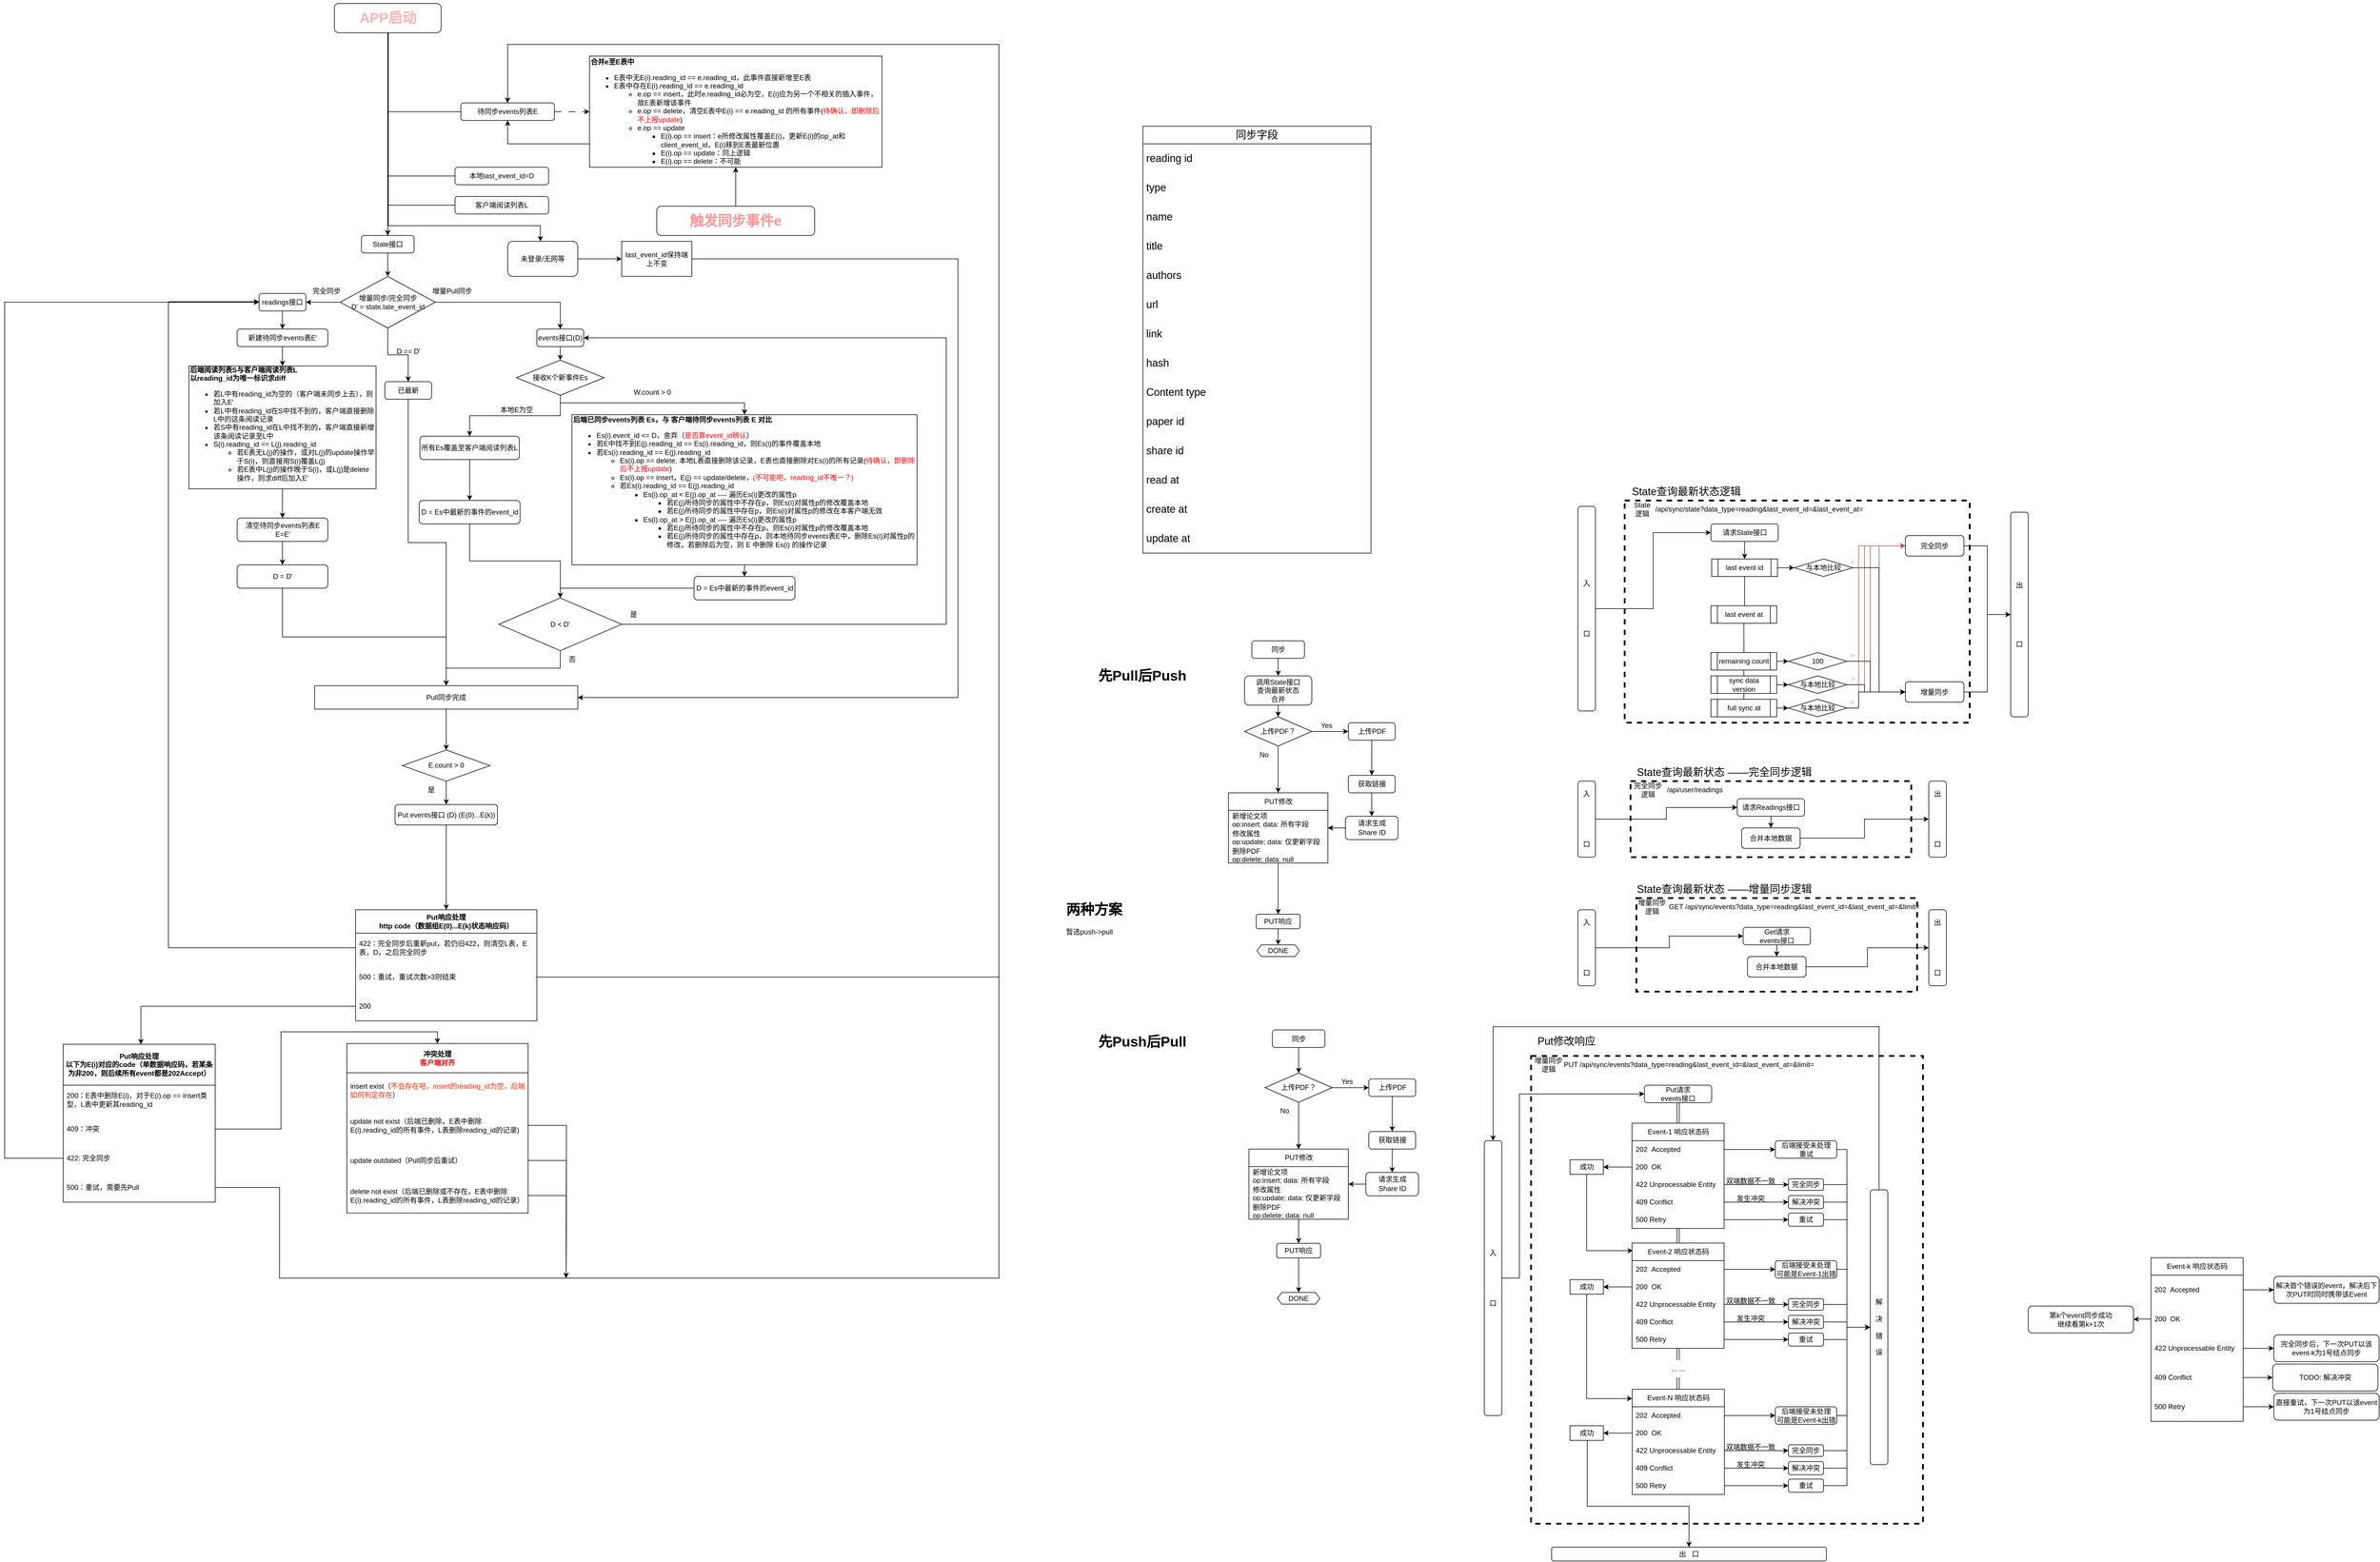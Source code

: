 <mxfile version="21.0.6" type="github">
  <diagram name="第 1 页" id="VFazVJUxJogGp5_EuSBo">
    <mxGraphModel dx="4576" dy="2724" grid="1" gridSize="10" guides="1" tooltips="1" connect="1" arrows="1" fold="1" page="1" pageScale="1" pageWidth="827" pageHeight="1169" background="none" math="0" shadow="0">
      <root>
        <mxCell id="0" />
        <mxCell id="1" parent="0" />
        <mxCell id="Jm2Hufen4dtFJxHupJbC-2" value="&lt;font style=&quot;font-size: 12px;&quot;&gt;同步&lt;/font&gt;" style="rounded=1;whiteSpace=wrap;html=1;" parent="1" vertex="1">
          <mxGeometry x="232.5" y="440" width="90" height="30" as="geometry" />
        </mxCell>
        <mxCell id="Jm2Hufen4dtFJxHupJbC-122" style="edgeStyle=orthogonalEdgeStyle;rounded=0;orthogonalLoop=1;jettySize=auto;html=1;" parent="1" source="Jm2Hufen4dtFJxHupJbC-3" target="Jm2Hufen4dtFJxHupJbC-119" edge="1">
          <mxGeometry relative="1" as="geometry" />
        </mxCell>
        <mxCell id="Jm2Hufen4dtFJxHupJbC-3" value="调用State接口&lt;br&gt;查询最新状态&lt;br&gt;合并" style="rounded=1;whiteSpace=wrap;html=1;" parent="1" vertex="1">
          <mxGeometry x="220" y="500" width="115" height="50" as="geometry" />
        </mxCell>
        <mxCell id="Jm2Hufen4dtFJxHupJbC-9" value="" style="endArrow=classic;html=1;rounded=0;exitX=0.5;exitY=1;exitDx=0;exitDy=0;entryX=0.5;entryY=0;entryDx=0;entryDy=0;" parent="1" source="Jm2Hufen4dtFJxHupJbC-2" target="Jm2Hufen4dtFJxHupJbC-3" edge="1">
          <mxGeometry width="50" height="50" relative="1" as="geometry">
            <mxPoint x="272.5" y="500" as="sourcePoint" />
            <mxPoint x="322.5" y="450" as="targetPoint" />
          </mxGeometry>
        </mxCell>
        <mxCell id="Jm2Hufen4dtFJxHupJbC-16" value="" style="rounded=0;whiteSpace=wrap;html=1;dashed=1;strokeWidth=3;strokeColor=default;fillColor=none;" parent="1" vertex="1">
          <mxGeometry x="870" y="200" width="590" height="380" as="geometry" />
        </mxCell>
        <mxCell id="Jm2Hufen4dtFJxHupJbC-17" value="State&lt;br&gt;逻辑" style="text;html=1;strokeColor=none;fillColor=none;align=center;verticalAlign=middle;whiteSpace=wrap;rounded=0;" parent="1" vertex="1">
          <mxGeometry x="870" y="200" width="60" height="30" as="geometry" />
        </mxCell>
        <mxCell id="Jm2Hufen4dtFJxHupJbC-25" style="edgeStyle=orthogonalEdgeStyle;rounded=0;orthogonalLoop=1;jettySize=auto;html=1;exitX=0.5;exitY=1;exitDx=0;exitDy=0;" parent="1" source="Jm2Hufen4dtFJxHupJbC-18" target="Jm2Hufen4dtFJxHupJbC-20" edge="1">
          <mxGeometry relative="1" as="geometry" />
        </mxCell>
        <mxCell id="Jm2Hufen4dtFJxHupJbC-18" value="请求State接口" style="rounded=1;whiteSpace=wrap;html=1;" parent="1" vertex="1">
          <mxGeometry x="1017.5" y="240" width="115" height="30" as="geometry" />
        </mxCell>
        <mxCell id="Jm2Hufen4dtFJxHupJbC-19" value="&lt;p style=&quot;text-align: start;&quot; data-pm-slice=&quot;1 1 []&quot;&gt;/api/sync/state?data_type=reading&amp;amp;last_event_id=&amp;amp;last_event_at=&lt;/p&gt;" style="text;html=1;strokeColor=none;fillColor=none;align=center;verticalAlign=middle;whiteSpace=wrap;rounded=0;" parent="1" vertex="1">
          <mxGeometry x="920" y="200" width="360" height="30" as="geometry" />
        </mxCell>
        <mxCell id="Jm2Hufen4dtFJxHupJbC-54" style="edgeStyle=orthogonalEdgeStyle;rounded=0;orthogonalLoop=1;jettySize=auto;html=1;exitX=1;exitY=0.5;exitDx=0;exitDy=0;" parent="1" source="Jm2Hufen4dtFJxHupJbC-20" target="Jm2Hufen4dtFJxHupJbC-53" edge="1">
          <mxGeometry relative="1" as="geometry" />
        </mxCell>
        <mxCell id="Jm2Hufen4dtFJxHupJbC-84" style="edgeStyle=orthogonalEdgeStyle;rounded=0;orthogonalLoop=1;jettySize=auto;html=1;entryX=0.511;entryY=0.667;entryDx=0;entryDy=0;entryPerimeter=0;" parent="1" source="Jm2Hufen4dtFJxHupJbC-20" target="Jm2Hufen4dtFJxHupJbC-21" edge="1">
          <mxGeometry relative="1" as="geometry" />
        </mxCell>
        <mxCell id="Jm2Hufen4dtFJxHupJbC-20" value="last event id" style="shape=process;whiteSpace=wrap;html=1;backgroundOutline=1;" parent="1" vertex="1">
          <mxGeometry x="1018.75" y="300" width="112.5" height="30" as="geometry" />
        </mxCell>
        <mxCell id="Jm2Hufen4dtFJxHupJbC-83" style="edgeStyle=orthogonalEdgeStyle;rounded=0;orthogonalLoop=1;jettySize=auto;html=1;exitX=0.5;exitY=1;exitDx=0;exitDy=0;entryX=0.502;entryY=0.667;entryDx=0;entryDy=0;entryPerimeter=0;" parent="1" source="Jm2Hufen4dtFJxHupJbC-21" target="Jm2Hufen4dtFJxHupJbC-22" edge="1">
          <mxGeometry relative="1" as="geometry" />
        </mxCell>
        <mxCell id="Jm2Hufen4dtFJxHupJbC-21" value="last event at" style="shape=process;whiteSpace=wrap;html=1;backgroundOutline=1;" parent="1" vertex="1">
          <mxGeometry x="1017.5" y="380" width="112.5" height="30" as="geometry" />
        </mxCell>
        <mxCell id="Jm2Hufen4dtFJxHupJbC-32" style="edgeStyle=orthogonalEdgeStyle;rounded=0;orthogonalLoop=1;jettySize=auto;html=1;exitX=0.5;exitY=1;exitDx=0;exitDy=0;" parent="1" source="Jm2Hufen4dtFJxHupJbC-22" target="Jm2Hufen4dtFJxHupJbC-23" edge="1">
          <mxGeometry relative="1" as="geometry" />
        </mxCell>
        <mxCell id="Jm2Hufen4dtFJxHupJbC-65" style="edgeStyle=orthogonalEdgeStyle;rounded=0;orthogonalLoop=1;jettySize=auto;html=1;" parent="1" source="Jm2Hufen4dtFJxHupJbC-22" target="Jm2Hufen4dtFJxHupJbC-38" edge="1">
          <mxGeometry relative="1" as="geometry" />
        </mxCell>
        <mxCell id="Jm2Hufen4dtFJxHupJbC-22" value="remaining count" style="shape=process;whiteSpace=wrap;html=1;backgroundOutline=1;" parent="1" vertex="1">
          <mxGeometry x="1017.5" y="460" width="112.5" height="30" as="geometry" />
        </mxCell>
        <mxCell id="Jm2Hufen4dtFJxHupJbC-33" style="edgeStyle=orthogonalEdgeStyle;rounded=0;orthogonalLoop=1;jettySize=auto;html=1;exitX=0.5;exitY=1;exitDx=0;exitDy=0;" parent="1" source="Jm2Hufen4dtFJxHupJbC-23" target="Jm2Hufen4dtFJxHupJbC-24" edge="1">
          <mxGeometry relative="1" as="geometry" />
        </mxCell>
        <mxCell id="Jm2Hufen4dtFJxHupJbC-69" style="edgeStyle=orthogonalEdgeStyle;rounded=0;orthogonalLoop=1;jettySize=auto;html=1;" parent="1" source="Jm2Hufen4dtFJxHupJbC-23" target="Jm2Hufen4dtFJxHupJbC-36" edge="1">
          <mxGeometry relative="1" as="geometry" />
        </mxCell>
        <mxCell id="Jm2Hufen4dtFJxHupJbC-23" value="sync data version" style="shape=process;whiteSpace=wrap;html=1;backgroundOutline=1;" parent="1" vertex="1">
          <mxGeometry x="1017.5" y="500" width="112.5" height="30" as="geometry" />
        </mxCell>
        <mxCell id="Jm2Hufen4dtFJxHupJbC-74" style="edgeStyle=orthogonalEdgeStyle;rounded=0;orthogonalLoop=1;jettySize=auto;html=1;exitX=1;exitY=0.5;exitDx=0;exitDy=0;entryX=0;entryY=0.5;entryDx=0;entryDy=0;" parent="1" source="Jm2Hufen4dtFJxHupJbC-24" target="Jm2Hufen4dtFJxHupJbC-72" edge="1">
          <mxGeometry relative="1" as="geometry" />
        </mxCell>
        <mxCell id="Jm2Hufen4dtFJxHupJbC-24" value="full sync at" style="shape=process;whiteSpace=wrap;html=1;backgroundOutline=1;" parent="1" vertex="1">
          <mxGeometry x="1017.5" y="540" width="112.5" height="30" as="geometry" />
        </mxCell>
        <mxCell id="Jm2Hufen4dtFJxHupJbC-70" style="edgeStyle=orthogonalEdgeStyle;rounded=0;orthogonalLoop=1;jettySize=auto;html=1;entryX=0;entryY=0.5;entryDx=0;entryDy=0;fillColor=#f8cecc;strokeColor=#b85450;" parent="1" source="Jm2Hufen4dtFJxHupJbC-36" target="Jm2Hufen4dtFJxHupJbC-58" edge="1">
          <mxGeometry relative="1" as="geometry">
            <Array as="points">
              <mxPoint x="1280" y="515" />
              <mxPoint x="1280" y="278" />
            </Array>
          </mxGeometry>
        </mxCell>
        <mxCell id="Jm2Hufen4dtFJxHupJbC-71" style="edgeStyle=orthogonalEdgeStyle;rounded=0;orthogonalLoop=1;jettySize=auto;html=1;exitX=1;exitY=0.5;exitDx=0;exitDy=0;entryX=0;entryY=0.5;entryDx=0;entryDy=0;" parent="1" source="Jm2Hufen4dtFJxHupJbC-36" target="Jm2Hufen4dtFJxHupJbC-59" edge="1">
          <mxGeometry relative="1" as="geometry">
            <Array as="points">
              <mxPoint x="1280" y="515" />
              <mxPoint x="1280" y="528" />
            </Array>
          </mxGeometry>
        </mxCell>
        <mxCell id="Jm2Hufen4dtFJxHupJbC-36" value="与本地比较" style="rhombus;whiteSpace=wrap;html=1;" parent="1" vertex="1">
          <mxGeometry x="1150" y="500" width="100" height="30" as="geometry" />
        </mxCell>
        <mxCell id="Jm2Hufen4dtFJxHupJbC-63" style="edgeStyle=orthogonalEdgeStyle;rounded=0;orthogonalLoop=1;jettySize=auto;html=1;entryX=0;entryY=0.5;entryDx=0;entryDy=0;fillColor=#f8cecc;strokeColor=#b85450;" parent="1" source="Jm2Hufen4dtFJxHupJbC-38" target="Jm2Hufen4dtFJxHupJbC-58" edge="1">
          <mxGeometry relative="1" as="geometry">
            <Array as="points">
              <mxPoint x="1290" y="475" />
              <mxPoint x="1290" y="278" />
            </Array>
          </mxGeometry>
        </mxCell>
        <mxCell id="Jm2Hufen4dtFJxHupJbC-64" style="edgeStyle=orthogonalEdgeStyle;rounded=0;orthogonalLoop=1;jettySize=auto;html=1;entryX=0;entryY=0.5;entryDx=0;entryDy=0;" parent="1" source="Jm2Hufen4dtFJxHupJbC-38" target="Jm2Hufen4dtFJxHupJbC-59" edge="1">
          <mxGeometry relative="1" as="geometry">
            <Array as="points">
              <mxPoint x="1290" y="475" />
              <mxPoint x="1290" y="528" />
            </Array>
          </mxGeometry>
        </mxCell>
        <mxCell id="Jm2Hufen4dtFJxHupJbC-38" value="100" style="rhombus;whiteSpace=wrap;html=1;" parent="1" vertex="1">
          <mxGeometry x="1150" y="460" width="100" height="30" as="geometry" />
        </mxCell>
        <mxCell id="Jm2Hufen4dtFJxHupJbC-60" style="edgeStyle=orthogonalEdgeStyle;rounded=0;orthogonalLoop=1;jettySize=auto;html=1;exitX=1;exitY=0.5;exitDx=0;exitDy=0;entryX=0;entryY=0.5;entryDx=0;entryDy=0;fillColor=#f8cecc;strokeColor=#b85450;" parent="1" source="Jm2Hufen4dtFJxHupJbC-53" target="Jm2Hufen4dtFJxHupJbC-58" edge="1">
          <mxGeometry relative="1" as="geometry" />
        </mxCell>
        <mxCell id="Jm2Hufen4dtFJxHupJbC-61" style="edgeStyle=orthogonalEdgeStyle;rounded=0;orthogonalLoop=1;jettySize=auto;html=1;entryX=0;entryY=0.5;entryDx=0;entryDy=0;" parent="1" source="Jm2Hufen4dtFJxHupJbC-53" target="Jm2Hufen4dtFJxHupJbC-59" edge="1">
          <mxGeometry relative="1" as="geometry" />
        </mxCell>
        <mxCell id="Jm2Hufen4dtFJxHupJbC-53" value="与本地比较" style="rhombus;whiteSpace=wrap;html=1;" parent="1" vertex="1">
          <mxGeometry x="1160" y="300" width="100" height="30" as="geometry" />
        </mxCell>
        <mxCell id="Jm2Hufen4dtFJxHupJbC-85" style="edgeStyle=orthogonalEdgeStyle;rounded=0;orthogonalLoop=1;jettySize=auto;html=1;" parent="1" source="Jm2Hufen4dtFJxHupJbC-58" target="Jm2Hufen4dtFJxHupJbC-88" edge="1">
          <mxGeometry relative="1" as="geometry">
            <mxPoint x="1530" y="277.5" as="targetPoint" />
          </mxGeometry>
        </mxCell>
        <mxCell id="Jm2Hufen4dtFJxHupJbC-58" value="完全同步" style="rounded=1;whiteSpace=wrap;html=1;" parent="1" vertex="1">
          <mxGeometry x="1350" y="260" width="100" height="35" as="geometry" />
        </mxCell>
        <mxCell id="Jm2Hufen4dtFJxHupJbC-86" style="edgeStyle=orthogonalEdgeStyle;rounded=0;orthogonalLoop=1;jettySize=auto;html=1;" parent="1" source="Jm2Hufen4dtFJxHupJbC-59" target="Jm2Hufen4dtFJxHupJbC-88" edge="1">
          <mxGeometry relative="1" as="geometry">
            <mxPoint x="1530" y="527.5" as="targetPoint" />
          </mxGeometry>
        </mxCell>
        <mxCell id="Jm2Hufen4dtFJxHupJbC-59" value="增量同步" style="rounded=1;whiteSpace=wrap;html=1;" parent="1" vertex="1">
          <mxGeometry x="1350" y="510" width="100" height="35" as="geometry" />
        </mxCell>
        <mxCell id="Jm2Hufen4dtFJxHupJbC-75" style="edgeStyle=orthogonalEdgeStyle;rounded=0;orthogonalLoop=1;jettySize=auto;html=1;exitX=1;exitY=0.5;exitDx=0;exitDy=0;entryX=0;entryY=0.5;entryDx=0;entryDy=0;fillColor=#f8cecc;strokeColor=#b85450;" parent="1" source="Jm2Hufen4dtFJxHupJbC-72" target="Jm2Hufen4dtFJxHupJbC-58" edge="1">
          <mxGeometry relative="1" as="geometry">
            <Array as="points">
              <mxPoint x="1270" y="555" />
              <mxPoint x="1270" y="278" />
            </Array>
          </mxGeometry>
        </mxCell>
        <mxCell id="Jm2Hufen4dtFJxHupJbC-76" style="edgeStyle=orthogonalEdgeStyle;rounded=0;orthogonalLoop=1;jettySize=auto;html=1;exitX=1;exitY=0.5;exitDx=0;exitDy=0;entryX=0;entryY=0.5;entryDx=0;entryDy=0;" parent="1" source="Jm2Hufen4dtFJxHupJbC-72" target="Jm2Hufen4dtFJxHupJbC-59" edge="1">
          <mxGeometry relative="1" as="geometry">
            <Array as="points">
              <mxPoint x="1270" y="555" />
              <mxPoint x="1270" y="528" />
            </Array>
          </mxGeometry>
        </mxCell>
        <mxCell id="Jm2Hufen4dtFJxHupJbC-72" value="与本地比较" style="rhombus;whiteSpace=wrap;html=1;" parent="1" vertex="1">
          <mxGeometry x="1150" y="540" width="100" height="30" as="geometry" />
        </mxCell>
        <mxCell id="Jm2Hufen4dtFJxHupJbC-77" value="&lt;font color=&quot;#ff9999&quot;&gt;&amp;lt;&lt;/font&gt;" style="text;html=1;strokeColor=none;fillColor=none;align=center;verticalAlign=middle;whiteSpace=wrap;rounded=0;" parent="1" vertex="1">
          <mxGeometry x="1230" y="530" width="60" height="30" as="geometry" />
        </mxCell>
        <mxCell id="Jm2Hufen4dtFJxHupJbC-80" value="&lt;font color=&quot;#ff9999&quot;&gt;&amp;gt;&lt;/font&gt;" style="text;html=1;strokeColor=none;fillColor=none;align=center;verticalAlign=middle;whiteSpace=wrap;rounded=0;" parent="1" vertex="1">
          <mxGeometry x="1230" y="490" width="60" height="30" as="geometry" />
        </mxCell>
        <mxCell id="Jm2Hufen4dtFJxHupJbC-81" value="&lt;font color=&quot;#ff9999&quot;&gt;&amp;gt;&lt;/font&gt;" style="text;html=1;strokeColor=none;fillColor=none;align=center;verticalAlign=middle;whiteSpace=wrap;rounded=0;" parent="1" vertex="1">
          <mxGeometry x="1230" y="450" width="60" height="30" as="geometry" />
        </mxCell>
        <mxCell id="Jm2Hufen4dtFJxHupJbC-82" value="&lt;font color=&quot;#ff9999&quot;&gt;&amp;lt;&lt;/font&gt;" style="text;html=1;strokeColor=none;fillColor=none;align=center;verticalAlign=middle;whiteSpace=wrap;rounded=0;" parent="1" vertex="1">
          <mxGeometry x="1230" y="290" width="60" height="30" as="geometry" />
        </mxCell>
        <mxCell id="Jm2Hufen4dtFJxHupJbC-88" value="出&lt;br&gt;&lt;br&gt;&lt;br&gt;&lt;br&gt;&lt;br&gt;&lt;br&gt;&lt;br&gt;口" style="rounded=1;whiteSpace=wrap;html=1;" parent="1" vertex="1">
          <mxGeometry x="1530" y="220" width="30" height="350" as="geometry" />
        </mxCell>
        <mxCell id="Jm2Hufen4dtFJxHupJbC-90" style="edgeStyle=orthogonalEdgeStyle;rounded=0;orthogonalLoop=1;jettySize=auto;html=1;entryX=0;entryY=0.5;entryDx=0;entryDy=0;" parent="1" source="Jm2Hufen4dtFJxHupJbC-89" target="Jm2Hufen4dtFJxHupJbC-18" edge="1">
          <mxGeometry relative="1" as="geometry" />
        </mxCell>
        <mxCell id="Jm2Hufen4dtFJxHupJbC-89" value="入&lt;br&gt;&lt;br&gt;&lt;br&gt;&lt;br&gt;&lt;br&gt;&lt;br&gt;口" style="rounded=1;whiteSpace=wrap;html=1;" parent="1" vertex="1">
          <mxGeometry x="790" y="210" width="30" height="350" as="geometry" />
        </mxCell>
        <mxCell id="Jm2Hufen4dtFJxHupJbC-93" value="" style="rounded=0;whiteSpace=wrap;html=1;dashed=1;strokeWidth=3;strokeColor=default;fillColor=none;" parent="1" vertex="1">
          <mxGeometry x="880" y="680" width="480" height="130" as="geometry" />
        </mxCell>
        <mxCell id="Jm2Hufen4dtFJxHupJbC-94" value="完全同步&lt;br&gt;逻辑" style="text;html=1;strokeColor=none;fillColor=none;align=center;verticalAlign=middle;whiteSpace=wrap;rounded=0;" parent="1" vertex="1">
          <mxGeometry x="880" y="680" width="60" height="30" as="geometry" />
        </mxCell>
        <mxCell id="Jm2Hufen4dtFJxHupJbC-95" value="&lt;p style=&quot;text-align: start;&quot; data-pm-slice=&quot;1 1 []&quot;&gt;/api/user/readings&lt;/p&gt;" style="text;html=1;strokeColor=none;fillColor=none;align=center;verticalAlign=middle;whiteSpace=wrap;rounded=0;" parent="1" vertex="1">
          <mxGeometry x="930" y="680" width="120" height="30" as="geometry" />
        </mxCell>
        <mxCell id="Jm2Hufen4dtFJxHupJbC-96" value="" style="rounded=0;whiteSpace=wrap;html=1;dashed=1;strokeWidth=3;strokeColor=default;fillColor=none;" parent="1" vertex="1">
          <mxGeometry x="890" y="880" width="480" height="160" as="geometry" />
        </mxCell>
        <mxCell id="Jm2Hufen4dtFJxHupJbC-97" value="增量同步&lt;br&gt;逻辑" style="text;html=1;strokeColor=none;fillColor=none;align=center;verticalAlign=middle;whiteSpace=wrap;rounded=0;" parent="1" vertex="1">
          <mxGeometry x="887" y="880" width="60" height="30" as="geometry" />
        </mxCell>
        <mxCell id="Jm2Hufen4dtFJxHupJbC-98" value="&lt;p style=&quot;text-align: start;&quot; data-pm-slice=&quot;1 1 []&quot;&gt;GET /api/sync/events?data_type=reading&amp;amp;last_event_id=&amp;amp;last_event_at=&amp;amp;limit=&lt;/p&gt;" style="text;html=1;strokeColor=none;fillColor=none;align=center;verticalAlign=middle;whiteSpace=wrap;rounded=0;" parent="1" vertex="1">
          <mxGeometry x="930" y="880" width="460" height="30" as="geometry" />
        </mxCell>
        <mxCell id="Jm2Hufen4dtFJxHupJbC-104" style="edgeStyle=orthogonalEdgeStyle;rounded=0;orthogonalLoop=1;jettySize=auto;html=1;exitX=0.5;exitY=1;exitDx=0;exitDy=0;" parent="1" source="Jm2Hufen4dtFJxHupJbC-100" target="Jm2Hufen4dtFJxHupJbC-103" edge="1">
          <mxGeometry relative="1" as="geometry" />
        </mxCell>
        <mxCell id="Jm2Hufen4dtFJxHupJbC-100" value="请求Readings接口" style="rounded=1;whiteSpace=wrap;html=1;" parent="1" vertex="1">
          <mxGeometry x="1062.5" y="710" width="115" height="30" as="geometry" />
        </mxCell>
        <mxCell id="Jm2Hufen4dtFJxHupJbC-101" style="edgeStyle=orthogonalEdgeStyle;rounded=0;orthogonalLoop=1;jettySize=auto;html=1;entryX=0;entryY=0.5;entryDx=0;entryDy=0;" parent="1" source="Jm2Hufen4dtFJxHupJbC-102" target="Jm2Hufen4dtFJxHupJbC-100" edge="1">
          <mxGeometry relative="1" as="geometry" />
        </mxCell>
        <mxCell id="Jm2Hufen4dtFJxHupJbC-102" value="入&lt;br&gt;&lt;br&gt;&lt;br&gt;&lt;br&gt;&lt;br&gt;&lt;br&gt;口" style="rounded=1;whiteSpace=wrap;html=1;" parent="1" vertex="1">
          <mxGeometry x="790" y="680" width="30" height="130" as="geometry" />
        </mxCell>
        <mxCell id="Jm2Hufen4dtFJxHupJbC-107" style="edgeStyle=orthogonalEdgeStyle;rounded=0;orthogonalLoop=1;jettySize=auto;html=1;entryX=0;entryY=0.5;entryDx=0;entryDy=0;" parent="1" source="Jm2Hufen4dtFJxHupJbC-103" target="Jm2Hufen4dtFJxHupJbC-106" edge="1">
          <mxGeometry relative="1" as="geometry" />
        </mxCell>
        <mxCell id="Jm2Hufen4dtFJxHupJbC-103" value="合并本地数据" style="rounded=1;whiteSpace=wrap;html=1;" parent="1" vertex="1">
          <mxGeometry x="1070" y="760" width="100" height="35" as="geometry" />
        </mxCell>
        <mxCell id="Jm2Hufen4dtFJxHupJbC-106" value="出&lt;br&gt;&lt;br&gt;&lt;br&gt;&lt;br&gt;&lt;br&gt;&lt;br&gt;口" style="rounded=1;whiteSpace=wrap;html=1;" parent="1" vertex="1">
          <mxGeometry x="1390" y="680" width="30" height="130" as="geometry" />
        </mxCell>
        <mxCell id="Jm2Hufen4dtFJxHupJbC-109" style="edgeStyle=orthogonalEdgeStyle;rounded=0;orthogonalLoop=1;jettySize=auto;html=1;exitX=0.5;exitY=1;exitDx=0;exitDy=0;" parent="1" source="Jm2Hufen4dtFJxHupJbC-110" target="Jm2Hufen4dtFJxHupJbC-114" edge="1">
          <mxGeometry relative="1" as="geometry" />
        </mxCell>
        <mxCell id="Jm2Hufen4dtFJxHupJbC-110" value="Get请求&lt;br&gt;events接口" style="rounded=1;whiteSpace=wrap;html=1;" parent="1" vertex="1">
          <mxGeometry x="1072.5" y="930" width="115" height="30" as="geometry" />
        </mxCell>
        <mxCell id="Jm2Hufen4dtFJxHupJbC-111" style="edgeStyle=orthogonalEdgeStyle;rounded=0;orthogonalLoop=1;jettySize=auto;html=1;entryX=0;entryY=0.5;entryDx=0;entryDy=0;" parent="1" source="Jm2Hufen4dtFJxHupJbC-112" target="Jm2Hufen4dtFJxHupJbC-110" edge="1">
          <mxGeometry relative="1" as="geometry" />
        </mxCell>
        <mxCell id="Jm2Hufen4dtFJxHupJbC-112" value="入&lt;br&gt;&lt;br&gt;&lt;br&gt;&lt;br&gt;&lt;br&gt;&lt;br&gt;口" style="rounded=1;whiteSpace=wrap;html=1;" parent="1" vertex="1">
          <mxGeometry x="790" y="900" width="30" height="130" as="geometry" />
        </mxCell>
        <mxCell id="Jm2Hufen4dtFJxHupJbC-113" style="edgeStyle=orthogonalEdgeStyle;rounded=0;orthogonalLoop=1;jettySize=auto;html=1;entryX=0;entryY=0.5;entryDx=0;entryDy=0;" parent="1" source="Jm2Hufen4dtFJxHupJbC-114" target="Jm2Hufen4dtFJxHupJbC-115" edge="1">
          <mxGeometry relative="1" as="geometry" />
        </mxCell>
        <mxCell id="Jm2Hufen4dtFJxHupJbC-114" value="合并本地数据" style="rounded=1;whiteSpace=wrap;html=1;" parent="1" vertex="1">
          <mxGeometry x="1080" y="980" width="100" height="35" as="geometry" />
        </mxCell>
        <mxCell id="Jm2Hufen4dtFJxHupJbC-115" value="出&lt;br&gt;&lt;br&gt;&lt;br&gt;&lt;br&gt;&lt;br&gt;&lt;br&gt;口" style="rounded=1;whiteSpace=wrap;html=1;" parent="1" vertex="1">
          <mxGeometry x="1390" y="900" width="30" height="130" as="geometry" />
        </mxCell>
        <mxCell id="Jm2Hufen4dtFJxHupJbC-123" style="edgeStyle=orthogonalEdgeStyle;rounded=0;orthogonalLoop=1;jettySize=auto;html=1;entryX=0.5;entryY=0;entryDx=0;entryDy=0;" parent="1" source="Jm2Hufen4dtFJxHupJbC-119" target="XDoq-C1qo8DsWmTua-bT-7" edge="1">
          <mxGeometry relative="1" as="geometry">
            <mxPoint x="277.5" y="755" as="targetPoint" />
          </mxGeometry>
        </mxCell>
        <mxCell id="Jm2Hufen4dtFJxHupJbC-129" style="edgeStyle=orthogonalEdgeStyle;rounded=0;orthogonalLoop=1;jettySize=auto;html=1;entryX=0;entryY=0.5;entryDx=0;entryDy=0;" parent="1" source="Jm2Hufen4dtFJxHupJbC-119" target="Jm2Hufen4dtFJxHupJbC-124" edge="1">
          <mxGeometry relative="1" as="geometry" />
        </mxCell>
        <mxCell id="Jm2Hufen4dtFJxHupJbC-119" value="上传PDF？" style="rhombus;whiteSpace=wrap;html=1;" parent="1" vertex="1">
          <mxGeometry x="220" y="570" width="115" height="50" as="geometry" />
        </mxCell>
        <mxCell id="Jm2Hufen4dtFJxHupJbC-127" style="edgeStyle=orthogonalEdgeStyle;rounded=0;orthogonalLoop=1;jettySize=auto;html=1;" parent="1" source="Jm2Hufen4dtFJxHupJbC-124" target="Jm2Hufen4dtFJxHupJbC-125" edge="1">
          <mxGeometry relative="1" as="geometry" />
        </mxCell>
        <mxCell id="Jm2Hufen4dtFJxHupJbC-124" value="&lt;p style=&quot;line-height: 30%;&quot; data-pm-slice=&quot;1 1 []&quot;&gt;上传PDF&lt;/p&gt;" style="rounded=1;whiteSpace=wrap;html=1;align=center;" parent="1" vertex="1">
          <mxGeometry x="397.5" y="580" width="80" height="30" as="geometry" />
        </mxCell>
        <mxCell id="Jm2Hufen4dtFJxHupJbC-128" style="edgeStyle=orthogonalEdgeStyle;rounded=0;orthogonalLoop=1;jettySize=auto;html=1;exitX=0.5;exitY=1;exitDx=0;exitDy=0;" parent="1" source="Jm2Hufen4dtFJxHupJbC-125" target="Jm2Hufen4dtFJxHupJbC-126" edge="1">
          <mxGeometry relative="1" as="geometry" />
        </mxCell>
        <mxCell id="Jm2Hufen4dtFJxHupJbC-125" value="&lt;p style=&quot;line-height: 30%;&quot; data-pm-slice=&quot;1 1 []&quot;&gt;获取链接&lt;/p&gt;" style="rounded=1;whiteSpace=wrap;html=1;align=center;" parent="1" vertex="1">
          <mxGeometry x="397.5" y="670" width="80" height="30" as="geometry" />
        </mxCell>
        <mxCell id="Jm2Hufen4dtFJxHupJbC-130" style="edgeStyle=orthogonalEdgeStyle;rounded=0;orthogonalLoop=1;jettySize=auto;html=1;" parent="1" source="Jm2Hufen4dtFJxHupJbC-126" target="XDoq-C1qo8DsWmTua-bT-7" edge="1">
          <mxGeometry relative="1" as="geometry">
            <mxPoint x="347.5" y="775" as="targetPoint" />
          </mxGeometry>
        </mxCell>
        <mxCell id="Jm2Hufen4dtFJxHupJbC-126" value="&lt;p style=&quot;line-height: 30%;&quot; data-pm-slice=&quot;1 1 []&quot;&gt;请求生成&lt;/p&gt;&lt;p style=&quot;line-height: 30%;&quot; data-pm-slice=&quot;1 1 []&quot;&gt;Share ID&lt;/p&gt;" style="rounded=1;whiteSpace=wrap;html=1;align=center;" parent="1" vertex="1">
          <mxGeometry x="392.5" y="740" width="90" height="40" as="geometry" />
        </mxCell>
        <mxCell id="Jm2Hufen4dtFJxHupJbC-131" value="Yes" style="text;html=1;align=center;verticalAlign=middle;resizable=0;points=[];autosize=1;strokeColor=none;fillColor=none;" parent="1" vertex="1">
          <mxGeometry x="340" y="570" width="40" height="30" as="geometry" />
        </mxCell>
        <mxCell id="Jm2Hufen4dtFJxHupJbC-132" value="No" style="text;html=1;align=center;verticalAlign=middle;resizable=0;points=[];autosize=1;strokeColor=none;fillColor=none;" parent="1" vertex="1">
          <mxGeometry x="232.5" y="620" width="40" height="30" as="geometry" />
        </mxCell>
        <mxCell id="Jm2Hufen4dtFJxHupJbC-133" value="&lt;font style=&quot;font-size: 18px;&quot;&gt;State查询最新状态逻辑&lt;/font&gt;" style="text;html=1;align=center;verticalAlign=middle;resizable=0;points=[];autosize=1;strokeColor=none;fillColor=none;" parent="1" vertex="1">
          <mxGeometry x="870" y="170" width="210" height="30" as="geometry" />
        </mxCell>
        <mxCell id="Jm2Hufen4dtFJxHupJbC-134" value="&lt;font style=&quot;font-size: 18px;&quot;&gt;State查询最新状态 ——完全同步逻辑&lt;/font&gt;" style="text;html=1;align=center;verticalAlign=middle;resizable=0;points=[];autosize=1;strokeColor=none;fillColor=none;" parent="1" vertex="1">
          <mxGeometry x="880" y="650" width="320" height="30" as="geometry" />
        </mxCell>
        <mxCell id="Jm2Hufen4dtFJxHupJbC-135" value="&lt;font style=&quot;font-size: 18px;&quot;&gt;State查询最新状态 ——增量同步逻辑&lt;/font&gt;" style="text;html=1;align=center;verticalAlign=middle;resizable=0;points=[];autosize=1;strokeColor=none;fillColor=none;" parent="1" vertex="1">
          <mxGeometry x="880" y="850" width="320" height="30" as="geometry" />
        </mxCell>
        <mxCell id="Jm2Hufen4dtFJxHupJbC-136" value="" style="rounded=0;whiteSpace=wrap;html=1;dashed=1;strokeWidth=3;strokeColor=default;fillColor=none;" parent="1" vertex="1">
          <mxGeometry x="710" y="1150" width="670" height="800" as="geometry" />
        </mxCell>
        <mxCell id="Jm2Hufen4dtFJxHupJbC-137" value="增量同步&lt;br&gt;逻辑" style="text;html=1;strokeColor=none;fillColor=none;align=center;verticalAlign=middle;whiteSpace=wrap;rounded=0;" parent="1" vertex="1">
          <mxGeometry x="710" y="1150" width="60" height="30" as="geometry" />
        </mxCell>
        <mxCell id="Jm2Hufen4dtFJxHupJbC-138" value="&lt;p style=&quot;text-align: start;&quot; data-pm-slice=&quot;1 1 []&quot;&gt;PUT /api/sync/events?data_type=reading&amp;amp;last_event_id=&amp;amp;last_event_at=&amp;amp;limit=&lt;/p&gt;" style="text;html=1;strokeColor=none;fillColor=none;align=center;verticalAlign=middle;whiteSpace=wrap;rounded=0;" parent="1" vertex="1">
          <mxGeometry x="760" y="1150" width="440" height="30" as="geometry" />
        </mxCell>
        <mxCell id="Jm2Hufen4dtFJxHupJbC-157" style="edgeStyle=orthogonalEdgeStyle;rounded=0;orthogonalLoop=1;jettySize=auto;html=1;shape=link;" parent="1" source="Jm2Hufen4dtFJxHupJbC-140" target="Jm2Hufen4dtFJxHupJbC-149" edge="1">
          <mxGeometry relative="1" as="geometry" />
        </mxCell>
        <mxCell id="Jm2Hufen4dtFJxHupJbC-140" value="Put请求&lt;br&gt;events接口" style="rounded=1;whiteSpace=wrap;html=1;" parent="1" vertex="1">
          <mxGeometry x="903.75" y="1200" width="115" height="30" as="geometry" />
        </mxCell>
        <mxCell id="Jm2Hufen4dtFJxHupJbC-278" style="edgeStyle=orthogonalEdgeStyle;rounded=0;orthogonalLoop=1;jettySize=auto;html=1;entryX=0;entryY=0.5;entryDx=0;entryDy=0;" parent="1" source="Jm2Hufen4dtFJxHupJbC-142" target="Jm2Hufen4dtFJxHupJbC-140" edge="1">
          <mxGeometry relative="1" as="geometry">
            <Array as="points">
              <mxPoint x="690" y="1530" />
              <mxPoint x="690" y="1215" />
            </Array>
          </mxGeometry>
        </mxCell>
        <mxCell id="Jm2Hufen4dtFJxHupJbC-142" value="入&lt;br&gt;&lt;br&gt;&lt;br&gt;&lt;br&gt;&lt;br&gt;&lt;br&gt;口" style="rounded=1;whiteSpace=wrap;html=1;" parent="1" vertex="1">
          <mxGeometry x="630" y="1295" width="30" height="470" as="geometry" />
        </mxCell>
        <mxCell id="Jm2Hufen4dtFJxHupJbC-146" value="&lt;font style=&quot;font-size: 18px;&quot;&gt;Put修改响应&lt;/font&gt;" style="text;html=1;align=center;verticalAlign=middle;resizable=0;points=[];autosize=1;strokeColor=none;fillColor=none;" parent="1" vertex="1">
          <mxGeometry x="710" y="1110" width="120" height="30" as="geometry" />
        </mxCell>
        <mxCell id="Jm2Hufen4dtFJxHupJbC-213" style="edgeStyle=orthogonalEdgeStyle;rounded=0;orthogonalLoop=1;jettySize=auto;html=1;shape=link;" parent="1" source="Jm2Hufen4dtFJxHupJbC-149" target="Jm2Hufen4dtFJxHupJbC-199" edge="1">
          <mxGeometry relative="1" as="geometry" />
        </mxCell>
        <mxCell id="Jm2Hufen4dtFJxHupJbC-149" value="Event-1 响应状态码" style="swimlane;fontStyle=0;childLayout=stackLayout;horizontal=1;startSize=30;horizontalStack=0;resizeParent=1;resizeParentMax=0;resizeLast=0;collapsible=1;marginBottom=0;whiteSpace=wrap;html=1;" parent="1" vertex="1">
          <mxGeometry x="882.5" y="1265" width="157.5" height="180" as="geometry">
            <mxRectangle x="890" y="1400" width="100" height="30" as="alternateBounds" />
          </mxGeometry>
        </mxCell>
        <mxCell id="Jm2Hufen4dtFJxHupJbC-150" value="202 &amp;nbsp;Accepted&lt;br&gt;" style="text;strokeColor=none;fillColor=none;align=left;verticalAlign=middle;spacingLeft=4;spacingRight=4;overflow=hidden;points=[[0,0.5],[1,0.5]];portConstraint=eastwest;rotatable=0;whiteSpace=wrap;html=1;" parent="Jm2Hufen4dtFJxHupJbC-149" vertex="1">
          <mxGeometry y="30" width="157.5" height="30" as="geometry" />
        </mxCell>
        <mxCell id="Jm2Hufen4dtFJxHupJbC-151" value="200 &amp;nbsp;OK" style="text;strokeColor=none;fillColor=none;align=left;verticalAlign=middle;spacingLeft=4;spacingRight=4;overflow=hidden;points=[[0,0.5],[1,0.5]];portConstraint=eastwest;rotatable=0;whiteSpace=wrap;html=1;" parent="Jm2Hufen4dtFJxHupJbC-149" vertex="1">
          <mxGeometry y="60" width="157.5" height="30" as="geometry" />
        </mxCell>
        <mxCell id="Jm2Hufen4dtFJxHupJbC-155" value="422 Unprocessable Entity" style="text;strokeColor=none;fillColor=none;align=left;verticalAlign=middle;spacingLeft=4;spacingRight=4;overflow=hidden;points=[[0,0.5],[1,0.5]];portConstraint=eastwest;rotatable=0;whiteSpace=wrap;html=1;" parent="Jm2Hufen4dtFJxHupJbC-149" vertex="1">
          <mxGeometry y="90" width="157.5" height="30" as="geometry" />
        </mxCell>
        <mxCell id="Jm2Hufen4dtFJxHupJbC-152" value="409 Conflict" style="text;strokeColor=none;fillColor=none;align=left;verticalAlign=middle;spacingLeft=4;spacingRight=4;overflow=hidden;points=[[0,0.5],[1,0.5]];portConstraint=eastwest;rotatable=0;whiteSpace=wrap;html=1;" parent="Jm2Hufen4dtFJxHupJbC-149" vertex="1">
          <mxGeometry y="120" width="157.5" height="30" as="geometry" />
        </mxCell>
        <mxCell id="Jm2Hufen4dtFJxHupJbC-154" value="500 Retry" style="text;strokeColor=none;fillColor=none;align=left;verticalAlign=middle;spacingLeft=4;spacingRight=4;overflow=hidden;points=[[0,0.5],[1,0.5]];portConstraint=eastwest;rotatable=0;whiteSpace=wrap;html=1;" parent="Jm2Hufen4dtFJxHupJbC-149" vertex="1">
          <mxGeometry y="150" width="157.5" height="30" as="geometry" />
        </mxCell>
        <mxCell id="Jm2Hufen4dtFJxHupJbC-214" style="edgeStyle=orthogonalEdgeStyle;rounded=0;orthogonalLoop=1;jettySize=auto;html=1;exitX=0.5;exitY=1;exitDx=0;exitDy=0;entryX=0.01;entryY=0.072;entryDx=0;entryDy=0;entryPerimeter=0;" parent="1" source="Jm2Hufen4dtFJxHupJbC-179" target="Jm2Hufen4dtFJxHupJbC-199" edge="1">
          <mxGeometry relative="1" as="geometry">
            <Array as="points">
              <mxPoint x="805" y="1483" />
            </Array>
          </mxGeometry>
        </mxCell>
        <mxCell id="Jm2Hufen4dtFJxHupJbC-179" value="成功" style="rounded=0;whiteSpace=wrap;html=1;" parent="1" vertex="1">
          <mxGeometry x="776.5" y="1327.5" width="57" height="25" as="geometry" />
        </mxCell>
        <mxCell id="Jm2Hufen4dtFJxHupJbC-275" style="edgeStyle=orthogonalEdgeStyle;rounded=0;orthogonalLoop=1;jettySize=auto;html=1;exitX=1;exitY=0.5;exitDx=0;exitDy=0;entryX=0;entryY=0.5;entryDx=0;entryDy=0;" parent="1" source="Jm2Hufen4dtFJxHupJbC-182" target="Jm2Hufen4dtFJxHupJbC-262" edge="1">
          <mxGeometry relative="1" as="geometry" />
        </mxCell>
        <mxCell id="Jm2Hufen4dtFJxHupJbC-182" value="完全同步" style="rounded=1;whiteSpace=wrap;html=1;" parent="1" vertex="1">
          <mxGeometry x="1150" y="1360" width="60" height="20" as="geometry" />
        </mxCell>
        <mxCell id="Jm2Hufen4dtFJxHupJbC-183" style="edgeStyle=orthogonalEdgeStyle;rounded=0;orthogonalLoop=1;jettySize=auto;html=1;exitX=1;exitY=0.5;exitDx=0;exitDy=0;" parent="1" source="Jm2Hufen4dtFJxHupJbC-155" target="Jm2Hufen4dtFJxHupJbC-182" edge="1">
          <mxGeometry relative="1" as="geometry" />
        </mxCell>
        <mxCell id="Jm2Hufen4dtFJxHupJbC-184" value="双端数据不一致" style="text;html=1;align=center;verticalAlign=middle;resizable=0;points=[];autosize=1;strokeColor=none;fillColor=none;" parent="1" vertex="1">
          <mxGeometry x="1030" y="1349" width="110" height="30" as="geometry" />
        </mxCell>
        <mxCell id="Jm2Hufen4dtFJxHupJbC-267" style="edgeStyle=orthogonalEdgeStyle;rounded=0;orthogonalLoop=1;jettySize=auto;html=1;exitX=1;exitY=0.5;exitDx=0;exitDy=0;entryX=0;entryY=0.5;entryDx=0;entryDy=0;" parent="1" source="Jm2Hufen4dtFJxHupJbC-186" target="Jm2Hufen4dtFJxHupJbC-262" edge="1">
          <mxGeometry relative="1" as="geometry" />
        </mxCell>
        <mxCell id="Jm2Hufen4dtFJxHupJbC-186" value="重试" style="rounded=1;whiteSpace=wrap;html=1;" parent="1" vertex="1">
          <mxGeometry x="1150" y="1418.75" width="60" height="22.5" as="geometry" />
        </mxCell>
        <mxCell id="Jm2Hufen4dtFJxHupJbC-187" style="edgeStyle=orthogonalEdgeStyle;rounded=0;orthogonalLoop=1;jettySize=auto;html=1;exitX=1;exitY=0.5;exitDx=0;exitDy=0;" parent="1" source="Jm2Hufen4dtFJxHupJbC-154" target="Jm2Hufen4dtFJxHupJbC-186" edge="1">
          <mxGeometry relative="1" as="geometry" />
        </mxCell>
        <mxCell id="Jm2Hufen4dtFJxHupJbC-197" style="edgeStyle=orthogonalEdgeStyle;rounded=0;orthogonalLoop=1;jettySize=auto;html=1;exitX=0;exitY=0.5;exitDx=0;exitDy=0;" parent="1" source="Jm2Hufen4dtFJxHupJbC-151" target="Jm2Hufen4dtFJxHupJbC-179" edge="1">
          <mxGeometry relative="1" as="geometry" />
        </mxCell>
        <mxCell id="Jm2Hufen4dtFJxHupJbC-233" style="edgeStyle=orthogonalEdgeStyle;rounded=0;orthogonalLoop=1;jettySize=auto;html=1;shape=link;" parent="1" source="Jm2Hufen4dtFJxHupJbC-199" target="Jm2Hufen4dtFJxHupJbC-230" edge="1">
          <mxGeometry relative="1" as="geometry" />
        </mxCell>
        <mxCell id="Jm2Hufen4dtFJxHupJbC-199" value="Event-2 响应状态码" style="swimlane;fontStyle=0;childLayout=stackLayout;horizontal=1;startSize=30;horizontalStack=0;resizeParent=1;resizeParentMax=0;resizeLast=0;collapsible=1;marginBottom=0;whiteSpace=wrap;html=1;" parent="1" vertex="1">
          <mxGeometry x="882.5" y="1470" width="157.5" height="180" as="geometry">
            <mxRectangle x="890" y="1400" width="100" height="30" as="alternateBounds" />
          </mxGeometry>
        </mxCell>
        <mxCell id="Jm2Hufen4dtFJxHupJbC-200" value="202 &amp;nbsp;Accepted&lt;br&gt;" style="text;strokeColor=none;fillColor=none;align=left;verticalAlign=middle;spacingLeft=4;spacingRight=4;overflow=hidden;points=[[0,0.5],[1,0.5]];portConstraint=eastwest;rotatable=0;whiteSpace=wrap;html=1;" parent="Jm2Hufen4dtFJxHupJbC-199" vertex="1">
          <mxGeometry y="30" width="157.5" height="30" as="geometry" />
        </mxCell>
        <mxCell id="Jm2Hufen4dtFJxHupJbC-201" value="200 &amp;nbsp;OK" style="text;strokeColor=none;fillColor=none;align=left;verticalAlign=middle;spacingLeft=4;spacingRight=4;overflow=hidden;points=[[0,0.5],[1,0.5]];portConstraint=eastwest;rotatable=0;whiteSpace=wrap;html=1;" parent="Jm2Hufen4dtFJxHupJbC-199" vertex="1">
          <mxGeometry y="60" width="157.5" height="30" as="geometry" />
        </mxCell>
        <mxCell id="Jm2Hufen4dtFJxHupJbC-202" value="422 Unprocessable Entity" style="text;strokeColor=none;fillColor=none;align=left;verticalAlign=middle;spacingLeft=4;spacingRight=4;overflow=hidden;points=[[0,0.5],[1,0.5]];portConstraint=eastwest;rotatable=0;whiteSpace=wrap;html=1;" parent="Jm2Hufen4dtFJxHupJbC-199" vertex="1">
          <mxGeometry y="90" width="157.5" height="30" as="geometry" />
        </mxCell>
        <mxCell id="Jm2Hufen4dtFJxHupJbC-203" value="409 Conflict" style="text;strokeColor=none;fillColor=none;align=left;verticalAlign=middle;spacingLeft=4;spacingRight=4;overflow=hidden;points=[[0,0.5],[1,0.5]];portConstraint=eastwest;rotatable=0;whiteSpace=wrap;html=1;" parent="Jm2Hufen4dtFJxHupJbC-199" vertex="1">
          <mxGeometry y="120" width="157.5" height="30" as="geometry" />
        </mxCell>
        <mxCell id="Jm2Hufen4dtFJxHupJbC-204" value="500 Retry" style="text;strokeColor=none;fillColor=none;align=left;verticalAlign=middle;spacingLeft=4;spacingRight=4;overflow=hidden;points=[[0,0.5],[1,0.5]];portConstraint=eastwest;rotatable=0;whiteSpace=wrap;html=1;" parent="Jm2Hufen4dtFJxHupJbC-199" vertex="1">
          <mxGeometry y="150" width="157.5" height="30" as="geometry" />
        </mxCell>
        <mxCell id="Jm2Hufen4dtFJxHupJbC-235" style="edgeStyle=orthogonalEdgeStyle;rounded=0;orthogonalLoop=1;jettySize=auto;html=1;exitX=0.5;exitY=1;exitDx=0;exitDy=0;" parent="1" source="Jm2Hufen4dtFJxHupJbC-205" target="Jm2Hufen4dtFJxHupJbC-215" edge="1">
          <mxGeometry relative="1" as="geometry">
            <Array as="points">
              <mxPoint x="805" y="1736" />
            </Array>
          </mxGeometry>
        </mxCell>
        <mxCell id="Jm2Hufen4dtFJxHupJbC-205" value="成功" style="rounded=0;whiteSpace=wrap;html=1;" parent="1" vertex="1">
          <mxGeometry x="776.5" y="1532.5" width="57" height="25" as="geometry" />
        </mxCell>
        <mxCell id="Jm2Hufen4dtFJxHupJbC-212" style="edgeStyle=orthogonalEdgeStyle;rounded=0;orthogonalLoop=1;jettySize=auto;html=1;exitX=0;exitY=0.5;exitDx=0;exitDy=0;" parent="1" source="Jm2Hufen4dtFJxHupJbC-201" target="Jm2Hufen4dtFJxHupJbC-205" edge="1">
          <mxGeometry relative="1" as="geometry" />
        </mxCell>
        <mxCell id="Jm2Hufen4dtFJxHupJbC-215" value="Event-N 响应状态码" style="swimlane;fontStyle=0;childLayout=stackLayout;horizontal=1;startSize=30;horizontalStack=0;resizeParent=1;resizeParentMax=0;resizeLast=0;collapsible=1;marginBottom=0;whiteSpace=wrap;html=1;" parent="1" vertex="1">
          <mxGeometry x="883" y="1720" width="157.5" height="180" as="geometry">
            <mxRectangle x="890" y="1400" width="100" height="30" as="alternateBounds" />
          </mxGeometry>
        </mxCell>
        <mxCell id="Jm2Hufen4dtFJxHupJbC-216" value="202 &amp;nbsp;Accepted&lt;br&gt;" style="text;strokeColor=none;fillColor=none;align=left;verticalAlign=middle;spacingLeft=4;spacingRight=4;overflow=hidden;points=[[0,0.5],[1,0.5]];portConstraint=eastwest;rotatable=0;whiteSpace=wrap;html=1;" parent="Jm2Hufen4dtFJxHupJbC-215" vertex="1">
          <mxGeometry y="30" width="157.5" height="30" as="geometry" />
        </mxCell>
        <mxCell id="Jm2Hufen4dtFJxHupJbC-217" value="200 &amp;nbsp;OK" style="text;strokeColor=none;fillColor=none;align=left;verticalAlign=middle;spacingLeft=4;spacingRight=4;overflow=hidden;points=[[0,0.5],[1,0.5]];portConstraint=eastwest;rotatable=0;whiteSpace=wrap;html=1;" parent="Jm2Hufen4dtFJxHupJbC-215" vertex="1">
          <mxGeometry y="60" width="157.5" height="30" as="geometry" />
        </mxCell>
        <mxCell id="Jm2Hufen4dtFJxHupJbC-218" value="422 Unprocessable Entity" style="text;strokeColor=none;fillColor=none;align=left;verticalAlign=middle;spacingLeft=4;spacingRight=4;overflow=hidden;points=[[0,0.5],[1,0.5]];portConstraint=eastwest;rotatable=0;whiteSpace=wrap;html=1;" parent="Jm2Hufen4dtFJxHupJbC-215" vertex="1">
          <mxGeometry y="90" width="157.5" height="30" as="geometry" />
        </mxCell>
        <mxCell id="Jm2Hufen4dtFJxHupJbC-219" value="409 Conflict" style="text;strokeColor=none;fillColor=none;align=left;verticalAlign=middle;spacingLeft=4;spacingRight=4;overflow=hidden;points=[[0,0.5],[1,0.5]];portConstraint=eastwest;rotatable=0;whiteSpace=wrap;html=1;" parent="Jm2Hufen4dtFJxHupJbC-215" vertex="1">
          <mxGeometry y="120" width="157.5" height="30" as="geometry" />
        </mxCell>
        <mxCell id="Jm2Hufen4dtFJxHupJbC-220" value="500 Retry" style="text;strokeColor=none;fillColor=none;align=left;verticalAlign=middle;spacingLeft=4;spacingRight=4;overflow=hidden;points=[[0,0.5],[1,0.5]];portConstraint=eastwest;rotatable=0;whiteSpace=wrap;html=1;" parent="Jm2Hufen4dtFJxHupJbC-215" vertex="1">
          <mxGeometry y="150" width="157.5" height="30" as="geometry" />
        </mxCell>
        <mxCell id="Jm2Hufen4dtFJxHupJbC-263" style="edgeStyle=orthogonalEdgeStyle;rounded=0;orthogonalLoop=1;jettySize=auto;html=1;exitX=0.5;exitY=1;exitDx=0;exitDy=0;" parent="1" source="Jm2Hufen4dtFJxHupJbC-221" target="Jm2Hufen4dtFJxHupJbC-261" edge="1">
          <mxGeometry relative="1" as="geometry">
            <Array as="points">
              <mxPoint x="806" y="1920" />
              <mxPoint x="980" y="1920" />
            </Array>
          </mxGeometry>
        </mxCell>
        <mxCell id="Jm2Hufen4dtFJxHupJbC-221" value="成功" style="rounded=0;whiteSpace=wrap;html=1;" parent="1" vertex="1">
          <mxGeometry x="776.5" y="1782.5" width="57" height="25" as="geometry" />
        </mxCell>
        <mxCell id="Jm2Hufen4dtFJxHupJbC-228" style="edgeStyle=orthogonalEdgeStyle;rounded=0;orthogonalLoop=1;jettySize=auto;html=1;exitX=0;exitY=0.5;exitDx=0;exitDy=0;" parent="1" source="Jm2Hufen4dtFJxHupJbC-217" target="Jm2Hufen4dtFJxHupJbC-221" edge="1">
          <mxGeometry relative="1" as="geometry" />
        </mxCell>
        <mxCell id="Jm2Hufen4dtFJxHupJbC-234" style="edgeStyle=orthogonalEdgeStyle;rounded=0;orthogonalLoop=1;jettySize=auto;html=1;entryX=0.5;entryY=0;entryDx=0;entryDy=0;shape=link;" parent="1" source="Jm2Hufen4dtFJxHupJbC-230" target="Jm2Hufen4dtFJxHupJbC-215" edge="1">
          <mxGeometry relative="1" as="geometry" />
        </mxCell>
        <mxCell id="Jm2Hufen4dtFJxHupJbC-230" value="... ..." style="text;html=1;align=center;verticalAlign=middle;resizable=0;points=[];autosize=1;strokeColor=none;fillColor=none;" parent="1" vertex="1">
          <mxGeometry x="936.25" y="1670" width="50" height="30" as="geometry" />
        </mxCell>
        <mxCell id="Jm2Hufen4dtFJxHupJbC-266" style="edgeStyle=orthogonalEdgeStyle;rounded=0;orthogonalLoop=1;jettySize=auto;html=1;exitX=1;exitY=0.5;exitDx=0;exitDy=0;" parent="1" source="Jm2Hufen4dtFJxHupJbC-236" target="Jm2Hufen4dtFJxHupJbC-262" edge="1">
          <mxGeometry relative="1" as="geometry" />
        </mxCell>
        <mxCell id="Jm2Hufen4dtFJxHupJbC-236" value="解决冲突" style="rounded=1;whiteSpace=wrap;html=1;" parent="1" vertex="1">
          <mxGeometry x="1150" y="1388.75" width="60" height="22.5" as="geometry" />
        </mxCell>
        <mxCell id="Jm2Hufen4dtFJxHupJbC-237" style="edgeStyle=orthogonalEdgeStyle;rounded=0;orthogonalLoop=1;jettySize=auto;html=1;exitX=1;exitY=0.5;exitDx=0;exitDy=0;" parent="1" source="Jm2Hufen4dtFJxHupJbC-152" target="Jm2Hufen4dtFJxHupJbC-236" edge="1">
          <mxGeometry relative="1" as="geometry" />
        </mxCell>
        <mxCell id="Jm2Hufen4dtFJxHupJbC-238" value="发生冲突" style="text;html=1;align=center;verticalAlign=middle;resizable=0;points=[];autosize=1;strokeColor=none;fillColor=none;" parent="1" vertex="1">
          <mxGeometry x="1050" y="1379" width="70" height="30" as="geometry" />
        </mxCell>
        <mxCell id="Jm2Hufen4dtFJxHupJbC-268" style="edgeStyle=orthogonalEdgeStyle;rounded=0;orthogonalLoop=1;jettySize=auto;html=1;exitX=1;exitY=0.5;exitDx=0;exitDy=0;entryX=0;entryY=0.5;entryDx=0;entryDy=0;" parent="1" source="Jm2Hufen4dtFJxHupJbC-239" target="Jm2Hufen4dtFJxHupJbC-262" edge="1">
          <mxGeometry relative="1" as="geometry" />
        </mxCell>
        <mxCell id="Jm2Hufen4dtFJxHupJbC-239" value="完全同步" style="whiteSpace=wrap;html=1;rounded=1;" parent="1" vertex="1">
          <mxGeometry x="1150" y="1565" width="60" height="20" as="geometry" />
        </mxCell>
        <mxCell id="Jm2Hufen4dtFJxHupJbC-270" style="edgeStyle=orthogonalEdgeStyle;rounded=0;orthogonalLoop=1;jettySize=auto;html=1;exitX=1;exitY=0.5;exitDx=0;exitDy=0;" parent="1" source="Jm2Hufen4dtFJxHupJbC-242" target="Jm2Hufen4dtFJxHupJbC-262" edge="1">
          <mxGeometry relative="1" as="geometry" />
        </mxCell>
        <mxCell id="Jm2Hufen4dtFJxHupJbC-242" value="重试" style="rounded=1;whiteSpace=wrap;html=1;" parent="1" vertex="1">
          <mxGeometry x="1150" y="1623.75" width="60" height="22.5" as="geometry" />
        </mxCell>
        <mxCell id="Jm2Hufen4dtFJxHupJbC-269" style="edgeStyle=orthogonalEdgeStyle;rounded=0;orthogonalLoop=1;jettySize=auto;html=1;exitX=1;exitY=0.5;exitDx=0;exitDy=0;" parent="1" source="Jm2Hufen4dtFJxHupJbC-244" target="Jm2Hufen4dtFJxHupJbC-262" edge="1">
          <mxGeometry relative="1" as="geometry" />
        </mxCell>
        <mxCell id="Jm2Hufen4dtFJxHupJbC-244" value="解决冲突" style="rounded=1;whiteSpace=wrap;html=1;" parent="1" vertex="1">
          <mxGeometry x="1150" y="1593.75" width="60" height="22.5" as="geometry" />
        </mxCell>
        <mxCell id="Jm2Hufen4dtFJxHupJbC-247" style="edgeStyle=orthogonalEdgeStyle;rounded=0;orthogonalLoop=1;jettySize=auto;html=1;entryX=0;entryY=0.5;entryDx=0;entryDy=0;" parent="1" source="Jm2Hufen4dtFJxHupJbC-202" target="Jm2Hufen4dtFJxHupJbC-239" edge="1">
          <mxGeometry relative="1" as="geometry" />
        </mxCell>
        <mxCell id="Jm2Hufen4dtFJxHupJbC-249" style="edgeStyle=orthogonalEdgeStyle;rounded=0;orthogonalLoop=1;jettySize=auto;html=1;exitX=1;exitY=0.5;exitDx=0;exitDy=0;" parent="1" source="Jm2Hufen4dtFJxHupJbC-203" target="Jm2Hufen4dtFJxHupJbC-244" edge="1">
          <mxGeometry relative="1" as="geometry" />
        </mxCell>
        <mxCell id="Jm2Hufen4dtFJxHupJbC-250" style="edgeStyle=orthogonalEdgeStyle;rounded=0;orthogonalLoop=1;jettySize=auto;html=1;exitX=1;exitY=0.5;exitDx=0;exitDy=0;" parent="1" source="Jm2Hufen4dtFJxHupJbC-204" target="Jm2Hufen4dtFJxHupJbC-242" edge="1">
          <mxGeometry relative="1" as="geometry" />
        </mxCell>
        <mxCell id="Jm2Hufen4dtFJxHupJbC-271" style="edgeStyle=orthogonalEdgeStyle;rounded=0;orthogonalLoop=1;jettySize=auto;html=1;exitX=1;exitY=0.5;exitDx=0;exitDy=0;entryX=0;entryY=0.5;entryDx=0;entryDy=0;" parent="1" source="Jm2Hufen4dtFJxHupJbC-251" target="Jm2Hufen4dtFJxHupJbC-262" edge="1">
          <mxGeometry relative="1" as="geometry" />
        </mxCell>
        <mxCell id="Jm2Hufen4dtFJxHupJbC-251" value="完全同步" style="whiteSpace=wrap;html=1;rounded=1;" parent="1" vertex="1">
          <mxGeometry x="1150" y="1815" width="60" height="20" as="geometry" />
        </mxCell>
        <mxCell id="Jm2Hufen4dtFJxHupJbC-274" style="edgeStyle=orthogonalEdgeStyle;rounded=0;orthogonalLoop=1;jettySize=auto;html=1;exitX=1;exitY=0.5;exitDx=0;exitDy=0;entryX=0;entryY=0.5;entryDx=0;entryDy=0;" parent="1" source="Jm2Hufen4dtFJxHupJbC-252" target="Jm2Hufen4dtFJxHupJbC-262" edge="1">
          <mxGeometry relative="1" as="geometry" />
        </mxCell>
        <mxCell id="Jm2Hufen4dtFJxHupJbC-252" value="重试" style="rounded=1;whiteSpace=wrap;html=1;" parent="1" vertex="1">
          <mxGeometry x="1150" y="1873.75" width="60" height="22.5" as="geometry" />
        </mxCell>
        <mxCell id="Jm2Hufen4dtFJxHupJbC-272" style="edgeStyle=orthogonalEdgeStyle;rounded=0;orthogonalLoop=1;jettySize=auto;html=1;" parent="1" source="Jm2Hufen4dtFJxHupJbC-253" target="Jm2Hufen4dtFJxHupJbC-262" edge="1">
          <mxGeometry relative="1" as="geometry" />
        </mxCell>
        <mxCell id="Jm2Hufen4dtFJxHupJbC-253" value="解决冲突" style="rounded=1;whiteSpace=wrap;html=1;" parent="1" vertex="1">
          <mxGeometry x="1150" y="1843.75" width="60" height="22.5" as="geometry" />
        </mxCell>
        <mxCell id="Jm2Hufen4dtFJxHupJbC-254" style="edgeStyle=orthogonalEdgeStyle;rounded=0;orthogonalLoop=1;jettySize=auto;html=1;exitX=1;exitY=0.5;exitDx=0;exitDy=0;entryX=0;entryY=0.5;entryDx=0;entryDy=0;" parent="1" source="Jm2Hufen4dtFJxHupJbC-218" target="Jm2Hufen4dtFJxHupJbC-251" edge="1">
          <mxGeometry relative="1" as="geometry" />
        </mxCell>
        <mxCell id="Jm2Hufen4dtFJxHupJbC-255" style="edgeStyle=orthogonalEdgeStyle;rounded=0;orthogonalLoop=1;jettySize=auto;html=1;exitX=1;exitY=0.5;exitDx=0;exitDy=0;" parent="1" source="Jm2Hufen4dtFJxHupJbC-219" target="Jm2Hufen4dtFJxHupJbC-253" edge="1">
          <mxGeometry relative="1" as="geometry" />
        </mxCell>
        <mxCell id="Jm2Hufen4dtFJxHupJbC-256" style="edgeStyle=orthogonalEdgeStyle;rounded=0;orthogonalLoop=1;jettySize=auto;html=1;exitX=1;exitY=0.5;exitDx=0;exitDy=0;" parent="1" source="Jm2Hufen4dtFJxHupJbC-220" target="Jm2Hufen4dtFJxHupJbC-252" edge="1">
          <mxGeometry relative="1" as="geometry" />
        </mxCell>
        <mxCell id="Jm2Hufen4dtFJxHupJbC-257" value="双端数据不一致" style="text;html=1;align=center;verticalAlign=middle;resizable=0;points=[];autosize=1;strokeColor=none;fillColor=none;" parent="1" vertex="1">
          <mxGeometry x="1030" y="1554" width="110" height="30" as="geometry" />
        </mxCell>
        <mxCell id="Jm2Hufen4dtFJxHupJbC-258" value="发生冲突" style="text;html=1;align=center;verticalAlign=middle;resizable=0;points=[];autosize=1;strokeColor=none;fillColor=none;" parent="1" vertex="1">
          <mxGeometry x="1050" y="1584" width="70" height="30" as="geometry" />
        </mxCell>
        <mxCell id="Jm2Hufen4dtFJxHupJbC-259" value="双端数据不一致" style="text;html=1;align=center;verticalAlign=middle;resizable=0;points=[];autosize=1;strokeColor=none;fillColor=none;" parent="1" vertex="1">
          <mxGeometry x="1030" y="1804.25" width="110" height="30" as="geometry" />
        </mxCell>
        <mxCell id="Jm2Hufen4dtFJxHupJbC-260" value="发生冲突" style="text;html=1;align=center;verticalAlign=middle;resizable=0;points=[];autosize=1;strokeColor=none;fillColor=none;" parent="1" vertex="1">
          <mxGeometry x="1050" y="1834.25" width="70" height="30" as="geometry" />
        </mxCell>
        <mxCell id="Jm2Hufen4dtFJxHupJbC-261" value="出&lt;span style=&quot;white-space: pre;&quot;&gt; &lt;span style=&quot;white-space: pre;&quot;&gt; &lt;span style=&quot;white-space: pre;&quot;&gt; &lt;/span&gt;&lt;/span&gt;&lt;/span&gt;口" style="rounded=1;whiteSpace=wrap;html=1;" parent="1" vertex="1">
          <mxGeometry x="745" y="1990" width="470" height="23.75" as="geometry" />
        </mxCell>
        <mxCell id="Jm2Hufen4dtFJxHupJbC-277" style="edgeStyle=orthogonalEdgeStyle;rounded=0;orthogonalLoop=1;jettySize=auto;html=1;exitX=0.5;exitY=0;exitDx=0;exitDy=0;entryX=0.5;entryY=0;entryDx=0;entryDy=0;" parent="1" source="Jm2Hufen4dtFJxHupJbC-262" target="Jm2Hufen4dtFJxHupJbC-142" edge="1">
          <mxGeometry relative="1" as="geometry">
            <Array as="points">
              <mxPoint x="1305" y="1100" />
              <mxPoint x="645" y="1100" />
            </Array>
          </mxGeometry>
        </mxCell>
        <mxCell id="Jm2Hufen4dtFJxHupJbC-262" value="解&lt;br&gt;&lt;br&gt;决&lt;br&gt;&lt;br&gt;错&lt;br&gt;&lt;br&gt;误" style="rounded=1;whiteSpace=wrap;html=1;" parent="1" vertex="1">
          <mxGeometry x="1290" y="1379" width="30" height="470" as="geometry" />
        </mxCell>
        <mxCell id="Jm2Hufen4dtFJxHupJbC-283" style="edgeStyle=orthogonalEdgeStyle;rounded=0;orthogonalLoop=1;jettySize=auto;html=1;" parent="1" source="Jm2Hufen4dtFJxHupJbC-279" target="Jm2Hufen4dtFJxHupJbC-282" edge="1">
          <mxGeometry relative="1" as="geometry" />
        </mxCell>
        <mxCell id="Jm2Hufen4dtFJxHupJbC-279" value="&lt;p style=&quot;line-height: 30%;&quot; data-pm-slice=&quot;1 1 []&quot;&gt;PUT响应&lt;/p&gt;" style="rounded=1;whiteSpace=wrap;html=1;align=center;" parent="1" vertex="1">
          <mxGeometry x="240" y="907.5" width="75" height="25" as="geometry" />
        </mxCell>
        <mxCell id="Jm2Hufen4dtFJxHupJbC-282" value="DONE" style="shape=hexagon;perimeter=hexagonPerimeter2;whiteSpace=wrap;html=1;fixedSize=1;size=7.5;" parent="1" vertex="1">
          <mxGeometry x="241.25" y="960" width="72.5" height="20" as="geometry" />
        </mxCell>
        <mxCell id="XDoq-C1qo8DsWmTua-bT-11" style="edgeStyle=orthogonalEdgeStyle;rounded=0;orthogonalLoop=1;jettySize=auto;html=1;" parent="1" source="XDoq-C1qo8DsWmTua-bT-7" target="Jm2Hufen4dtFJxHupJbC-279" edge="1">
          <mxGeometry relative="1" as="geometry" />
        </mxCell>
        <mxCell id="XDoq-C1qo8DsWmTua-bT-7" value="PUT修改" style="swimlane;fontStyle=0;childLayout=stackLayout;horizontal=1;startSize=30;horizontalStack=0;resizeParent=1;resizeParentMax=0;resizeLast=0;collapsible=1;marginBottom=0;whiteSpace=wrap;html=1;" parent="1" vertex="1">
          <mxGeometry x="192.5" y="700" width="170" height="120" as="geometry" />
        </mxCell>
        <mxCell id="XDoq-C1qo8DsWmTua-bT-8" value="新增论文项&lt;br&gt;op:insert; data: 所有字段" style="text;strokeColor=none;fillColor=none;align=left;verticalAlign=middle;spacingLeft=4;spacingRight=4;overflow=hidden;points=[[0,0.5],[1,0.5]];portConstraint=eastwest;rotatable=0;whiteSpace=wrap;html=1;" parent="XDoq-C1qo8DsWmTua-bT-7" vertex="1">
          <mxGeometry y="30" width="170" height="30" as="geometry" />
        </mxCell>
        <mxCell id="XDoq-C1qo8DsWmTua-bT-9" value="修改属性&lt;br&gt;op:update; data: 仅更新字段" style="text;strokeColor=none;fillColor=none;align=left;verticalAlign=middle;spacingLeft=4;spacingRight=4;overflow=hidden;points=[[0,0.5],[1,0.5]];portConstraint=eastwest;rotatable=0;whiteSpace=wrap;html=1;" parent="XDoq-C1qo8DsWmTua-bT-7" vertex="1">
          <mxGeometry y="60" width="170" height="30" as="geometry" />
        </mxCell>
        <mxCell id="XDoq-C1qo8DsWmTua-bT-10" value="删除PDF&lt;br&gt;op:delete; data: null" style="text;strokeColor=none;fillColor=none;align=left;verticalAlign=middle;spacingLeft=4;spacingRight=4;overflow=hidden;points=[[0,0.5],[1,0.5]];portConstraint=eastwest;rotatable=0;whiteSpace=wrap;html=1;" parent="XDoq-C1qo8DsWmTua-bT-7" vertex="1">
          <mxGeometry y="90" width="170" height="30" as="geometry" />
        </mxCell>
        <mxCell id="XDoq-C1qo8DsWmTua-bT-19" value="&lt;font style=&quot;font-size: 18px;&quot;&gt;同步字段&lt;/font&gt;" style="swimlane;fontStyle=0;childLayout=stackLayout;horizontal=1;startSize=30;horizontalStack=0;resizeParent=1;resizeParentMax=0;resizeLast=0;collapsible=1;marginBottom=0;whiteSpace=wrap;html=1;" parent="1" vertex="1">
          <mxGeometry x="46.25" y="-440" width="390" height="730" as="geometry" />
        </mxCell>
        <mxCell id="XDoq-C1qo8DsWmTua-bT-20" value="&lt;font style=&quot;font-size: 18px;&quot;&gt;reading id&lt;/font&gt;" style="text;strokeColor=none;fillColor=none;align=left;verticalAlign=middle;spacingLeft=4;spacingRight=4;overflow=hidden;points=[[0,0.5],[1,0.5]];portConstraint=eastwest;rotatable=0;whiteSpace=wrap;html=1;" parent="XDoq-C1qo8DsWmTua-bT-19" vertex="1">
          <mxGeometry y="30" width="390" height="50" as="geometry" />
        </mxCell>
        <mxCell id="XDoq-C1qo8DsWmTua-bT-21" value="&lt;font size=&quot;4&quot;&gt;type&lt;/font&gt;" style="text;strokeColor=none;fillColor=none;align=left;verticalAlign=middle;spacingLeft=4;spacingRight=4;overflow=hidden;points=[[0,0.5],[1,0.5]];portConstraint=eastwest;rotatable=0;whiteSpace=wrap;html=1;" parent="XDoq-C1qo8DsWmTua-bT-19" vertex="1">
          <mxGeometry y="80" width="390" height="50" as="geometry" />
        </mxCell>
        <mxCell id="XDoq-C1qo8DsWmTua-bT-22" value="&lt;font size=&quot;4&quot;&gt;name&lt;/font&gt;" style="text;strokeColor=none;fillColor=none;align=left;verticalAlign=middle;spacingLeft=4;spacingRight=4;overflow=hidden;points=[[0,0.5],[1,0.5]];portConstraint=eastwest;rotatable=0;whiteSpace=wrap;html=1;" parent="XDoq-C1qo8DsWmTua-bT-19" vertex="1">
          <mxGeometry y="130" width="390" height="50" as="geometry" />
        </mxCell>
        <mxCell id="XDoq-C1qo8DsWmTua-bT-37" value="&lt;font style=&quot;font-size: 18px;&quot;&gt;title&lt;/font&gt;" style="text;strokeColor=none;fillColor=none;align=left;verticalAlign=middle;spacingLeft=4;spacingRight=4;overflow=hidden;points=[[0,0.5],[1,0.5]];portConstraint=eastwest;rotatable=0;whiteSpace=wrap;html=1;" parent="XDoq-C1qo8DsWmTua-bT-19" vertex="1">
          <mxGeometry y="180" width="390" height="50" as="geometry" />
        </mxCell>
        <mxCell id="XDoq-C1qo8DsWmTua-bT-36" value="&lt;font style=&quot;font-size: 18px;&quot;&gt;authors&lt;/font&gt;" style="text;strokeColor=none;fillColor=none;align=left;verticalAlign=middle;spacingLeft=4;spacingRight=4;overflow=hidden;points=[[0,0.5],[1,0.5]];portConstraint=eastwest;rotatable=0;whiteSpace=wrap;html=1;" parent="XDoq-C1qo8DsWmTua-bT-19" vertex="1">
          <mxGeometry y="230" width="390" height="50" as="geometry" />
        </mxCell>
        <mxCell id="XDoq-C1qo8DsWmTua-bT-35" value="&lt;font style=&quot;font-size: 18px;&quot;&gt;url&lt;/font&gt;" style="text;strokeColor=none;fillColor=none;align=left;verticalAlign=middle;spacingLeft=4;spacingRight=4;overflow=hidden;points=[[0,0.5],[1,0.5]];portConstraint=eastwest;rotatable=0;whiteSpace=wrap;html=1;" parent="XDoq-C1qo8DsWmTua-bT-19" vertex="1">
          <mxGeometry y="280" width="390" height="50" as="geometry" />
        </mxCell>
        <mxCell id="XDoq-C1qo8DsWmTua-bT-34" value="&lt;font style=&quot;font-size: 18px;&quot;&gt;link&lt;/font&gt;" style="text;strokeColor=none;fillColor=none;align=left;verticalAlign=middle;spacingLeft=4;spacingRight=4;overflow=hidden;points=[[0,0.5],[1,0.5]];portConstraint=eastwest;rotatable=0;whiteSpace=wrap;html=1;" parent="XDoq-C1qo8DsWmTua-bT-19" vertex="1">
          <mxGeometry y="330" width="390" height="50" as="geometry" />
        </mxCell>
        <mxCell id="XDoq-C1qo8DsWmTua-bT-33" value="&lt;font style=&quot;font-size: 18px;&quot;&gt;hash&lt;/font&gt;" style="text;strokeColor=none;fillColor=none;align=left;verticalAlign=middle;spacingLeft=4;spacingRight=4;overflow=hidden;points=[[0,0.5],[1,0.5]];portConstraint=eastwest;rotatable=0;whiteSpace=wrap;html=1;" parent="XDoq-C1qo8DsWmTua-bT-19" vertex="1">
          <mxGeometry y="380" width="390" height="50" as="geometry" />
        </mxCell>
        <mxCell id="XDoq-C1qo8DsWmTua-bT-32" value="&lt;font style=&quot;font-size: 18px;&quot;&gt;Content type&lt;/font&gt;" style="text;strokeColor=none;fillColor=none;align=left;verticalAlign=middle;spacingLeft=4;spacingRight=4;overflow=hidden;points=[[0,0.5],[1,0.5]];portConstraint=eastwest;rotatable=0;whiteSpace=wrap;html=1;" parent="XDoq-C1qo8DsWmTua-bT-19" vertex="1">
          <mxGeometry y="430" width="390" height="50" as="geometry" />
        </mxCell>
        <mxCell id="XDoq-C1qo8DsWmTua-bT-31" value="&lt;font style=&quot;font-size: 18px;&quot;&gt;paper id&lt;/font&gt;" style="text;strokeColor=none;fillColor=none;align=left;verticalAlign=middle;spacingLeft=4;spacingRight=4;overflow=hidden;points=[[0,0.5],[1,0.5]];portConstraint=eastwest;rotatable=0;whiteSpace=wrap;html=1;" parent="XDoq-C1qo8DsWmTua-bT-19" vertex="1">
          <mxGeometry y="480" width="390" height="50" as="geometry" />
        </mxCell>
        <mxCell id="XDoq-C1qo8DsWmTua-bT-30" value="&lt;font style=&quot;font-size: 18px;&quot;&gt;share id&lt;/font&gt;" style="text;strokeColor=none;fillColor=none;align=left;verticalAlign=middle;spacingLeft=4;spacingRight=4;overflow=hidden;points=[[0,0.5],[1,0.5]];portConstraint=eastwest;rotatable=0;whiteSpace=wrap;html=1;" parent="XDoq-C1qo8DsWmTua-bT-19" vertex="1">
          <mxGeometry y="530" width="390" height="50" as="geometry" />
        </mxCell>
        <mxCell id="XDoq-C1qo8DsWmTua-bT-29" value="&lt;font style=&quot;font-size: 18px;&quot;&gt;read at&lt;/font&gt;" style="text;strokeColor=none;fillColor=none;align=left;verticalAlign=middle;spacingLeft=4;spacingRight=4;overflow=hidden;points=[[0,0.5],[1,0.5]];portConstraint=eastwest;rotatable=0;whiteSpace=wrap;html=1;" parent="XDoq-C1qo8DsWmTua-bT-19" vertex="1">
          <mxGeometry y="580" width="390" height="50" as="geometry" />
        </mxCell>
        <mxCell id="XDoq-C1qo8DsWmTua-bT-28" value="&lt;font style=&quot;font-size: 18px;&quot;&gt;create at&lt;/font&gt;" style="text;strokeColor=none;fillColor=none;align=left;verticalAlign=middle;spacingLeft=4;spacingRight=4;overflow=hidden;points=[[0,0.5],[1,0.5]];portConstraint=eastwest;rotatable=0;whiteSpace=wrap;html=1;" parent="XDoq-C1qo8DsWmTua-bT-19" vertex="1">
          <mxGeometry y="630" width="390" height="50" as="geometry" />
        </mxCell>
        <mxCell id="XDoq-C1qo8DsWmTua-bT-27" value="&lt;font style=&quot;font-size: 18px;&quot;&gt;update at&lt;/font&gt;" style="text;strokeColor=none;fillColor=none;align=left;verticalAlign=middle;spacingLeft=4;spacingRight=4;overflow=hidden;points=[[0,0.5],[1,0.5]];portConstraint=eastwest;rotatable=0;whiteSpace=wrap;html=1;" parent="XDoq-C1qo8DsWmTua-bT-19" vertex="1">
          <mxGeometry y="680" width="390" height="50" as="geometry" />
        </mxCell>
        <mxCell id="XDoq-C1qo8DsWmTua-bT-48" style="edgeStyle=orthogonalEdgeStyle;rounded=0;orthogonalLoop=1;jettySize=auto;html=1;entryX=0;entryY=0.5;entryDx=0;entryDy=0;" parent="1" source="XDoq-C1qo8DsWmTua-bT-40" target="Jm2Hufen4dtFJxHupJbC-262" edge="1">
          <mxGeometry relative="1" as="geometry">
            <Array as="points">
              <mxPoint x="1250" y="1310" />
              <mxPoint x="1250" y="1614" />
            </Array>
          </mxGeometry>
        </mxCell>
        <mxCell id="XDoq-C1qo8DsWmTua-bT-40" value="后端接受未处理&lt;br&gt;重试" style="rounded=1;whiteSpace=wrap;html=1;" parent="1" vertex="1">
          <mxGeometry x="1127.5" y="1295" width="105" height="30" as="geometry" />
        </mxCell>
        <mxCell id="XDoq-C1qo8DsWmTua-bT-42" style="edgeStyle=orthogonalEdgeStyle;rounded=0;orthogonalLoop=1;jettySize=auto;html=1;" parent="1" source="Jm2Hufen4dtFJxHupJbC-150" target="XDoq-C1qo8DsWmTua-bT-40" edge="1">
          <mxGeometry relative="1" as="geometry" />
        </mxCell>
        <mxCell id="XDoq-C1qo8DsWmTua-bT-49" style="edgeStyle=orthogonalEdgeStyle;rounded=0;orthogonalLoop=1;jettySize=auto;html=1;entryX=0;entryY=0.5;entryDx=0;entryDy=0;" parent="1" source="XDoq-C1qo8DsWmTua-bT-43" target="Jm2Hufen4dtFJxHupJbC-262" edge="1">
          <mxGeometry relative="1" as="geometry">
            <Array as="points">
              <mxPoint x="1250" y="1515" />
              <mxPoint x="1250" y="1614" />
            </Array>
          </mxGeometry>
        </mxCell>
        <mxCell id="XDoq-C1qo8DsWmTua-bT-43" value="后端接受未处理&lt;br&gt;可能是Event-1出错" style="rounded=1;whiteSpace=wrap;html=1;" parent="1" vertex="1">
          <mxGeometry x="1127.5" y="1500" width="105" height="30" as="geometry" />
        </mxCell>
        <mxCell id="XDoq-C1qo8DsWmTua-bT-44" style="edgeStyle=orthogonalEdgeStyle;rounded=0;orthogonalLoop=1;jettySize=auto;html=1;" parent="1" source="Jm2Hufen4dtFJxHupJbC-200" target="XDoq-C1qo8DsWmTua-bT-43" edge="1">
          <mxGeometry relative="1" as="geometry" />
        </mxCell>
        <mxCell id="XDoq-C1qo8DsWmTua-bT-47" style="edgeStyle=orthogonalEdgeStyle;rounded=0;orthogonalLoop=1;jettySize=auto;html=1;entryX=0;entryY=0.5;entryDx=0;entryDy=0;" parent="1" source="XDoq-C1qo8DsWmTua-bT-45" target="Jm2Hufen4dtFJxHupJbC-262" edge="1">
          <mxGeometry relative="1" as="geometry">
            <Array as="points">
              <mxPoint x="1250" y="1765" />
              <mxPoint x="1250" y="1614" />
            </Array>
          </mxGeometry>
        </mxCell>
        <mxCell id="XDoq-C1qo8DsWmTua-bT-45" value="后端接受未处理&lt;br&gt;可能是Event-k出错" style="rounded=1;whiteSpace=wrap;html=1;" parent="1" vertex="1">
          <mxGeometry x="1127.5" y="1750" width="105" height="30" as="geometry" />
        </mxCell>
        <mxCell id="XDoq-C1qo8DsWmTua-bT-46" style="edgeStyle=orthogonalEdgeStyle;rounded=0;orthogonalLoop=1;jettySize=auto;html=1;exitX=1;exitY=0.5;exitDx=0;exitDy=0;" parent="1" source="Jm2Hufen4dtFJxHupJbC-216" target="XDoq-C1qo8DsWmTua-bT-45" edge="1">
          <mxGeometry relative="1" as="geometry" />
        </mxCell>
        <mxCell id="XDoq-C1qo8DsWmTua-bT-51" value="&lt;font style=&quot;font-size: 12px;&quot;&gt;同步&lt;/font&gt;" style="rounded=1;whiteSpace=wrap;html=1;" parent="1" vertex="1">
          <mxGeometry x="267.5" y="1105.5" width="90" height="30" as="geometry" />
        </mxCell>
        <mxCell id="XDoq-C1qo8DsWmTua-bT-52" style="edgeStyle=orthogonalEdgeStyle;rounded=0;orthogonalLoop=1;jettySize=auto;html=1;" parent="1" source="XDoq-C1qo8DsWmTua-bT-51" target="XDoq-C1qo8DsWmTua-bT-58" edge="1">
          <mxGeometry relative="1" as="geometry">
            <mxPoint x="305" y="1085.5" as="sourcePoint" />
          </mxGeometry>
        </mxCell>
        <mxCell id="XDoq-C1qo8DsWmTua-bT-56" style="edgeStyle=orthogonalEdgeStyle;rounded=0;orthogonalLoop=1;jettySize=auto;html=1;entryX=0.5;entryY=0;entryDx=0;entryDy=0;" parent="1" source="XDoq-C1qo8DsWmTua-bT-58" target="XDoq-C1qo8DsWmTua-bT-71" edge="1">
          <mxGeometry relative="1" as="geometry">
            <mxPoint x="312.5" y="1364.25" as="targetPoint" />
          </mxGeometry>
        </mxCell>
        <mxCell id="XDoq-C1qo8DsWmTua-bT-57" style="edgeStyle=orthogonalEdgeStyle;rounded=0;orthogonalLoop=1;jettySize=auto;html=1;entryX=0;entryY=0.5;entryDx=0;entryDy=0;" parent="1" source="XDoq-C1qo8DsWmTua-bT-58" target="XDoq-C1qo8DsWmTua-bT-60" edge="1">
          <mxGeometry relative="1" as="geometry" />
        </mxCell>
        <mxCell id="XDoq-C1qo8DsWmTua-bT-58" value="上传PDF？" style="rhombus;whiteSpace=wrap;html=1;" parent="1" vertex="1">
          <mxGeometry x="255" y="1179.25" width="115" height="50" as="geometry" />
        </mxCell>
        <mxCell id="XDoq-C1qo8DsWmTua-bT-59" style="edgeStyle=orthogonalEdgeStyle;rounded=0;orthogonalLoop=1;jettySize=auto;html=1;" parent="1" source="XDoq-C1qo8DsWmTua-bT-60" target="XDoq-C1qo8DsWmTua-bT-62" edge="1">
          <mxGeometry relative="1" as="geometry" />
        </mxCell>
        <mxCell id="XDoq-C1qo8DsWmTua-bT-60" value="&lt;p style=&quot;line-height: 30%;&quot; data-pm-slice=&quot;1 1 []&quot;&gt;上传PDF&lt;/p&gt;" style="rounded=1;whiteSpace=wrap;html=1;align=center;" parent="1" vertex="1">
          <mxGeometry x="432.5" y="1189.25" width="80" height="30" as="geometry" />
        </mxCell>
        <mxCell id="XDoq-C1qo8DsWmTua-bT-61" style="edgeStyle=orthogonalEdgeStyle;rounded=0;orthogonalLoop=1;jettySize=auto;html=1;exitX=0.5;exitY=1;exitDx=0;exitDy=0;" parent="1" source="XDoq-C1qo8DsWmTua-bT-62" target="XDoq-C1qo8DsWmTua-bT-64" edge="1">
          <mxGeometry relative="1" as="geometry" />
        </mxCell>
        <mxCell id="XDoq-C1qo8DsWmTua-bT-62" value="&lt;p style=&quot;line-height: 30%;&quot; data-pm-slice=&quot;1 1 []&quot;&gt;获取链接&lt;/p&gt;" style="rounded=1;whiteSpace=wrap;html=1;align=center;" parent="1" vertex="1">
          <mxGeometry x="432.5" y="1279.25" width="80" height="30" as="geometry" />
        </mxCell>
        <mxCell id="XDoq-C1qo8DsWmTua-bT-63" style="edgeStyle=orthogonalEdgeStyle;rounded=0;orthogonalLoop=1;jettySize=auto;html=1;" parent="1" source="XDoq-C1qo8DsWmTua-bT-64" target="XDoq-C1qo8DsWmTua-bT-71" edge="1">
          <mxGeometry relative="1" as="geometry">
            <mxPoint x="382.5" y="1384.25" as="targetPoint" />
          </mxGeometry>
        </mxCell>
        <mxCell id="XDoq-C1qo8DsWmTua-bT-64" value="&lt;p style=&quot;line-height: 30%;&quot; data-pm-slice=&quot;1 1 []&quot;&gt;请求生成&lt;/p&gt;&lt;p style=&quot;line-height: 30%;&quot; data-pm-slice=&quot;1 1 []&quot;&gt;Share ID&lt;/p&gt;" style="rounded=1;whiteSpace=wrap;html=1;align=center;" parent="1" vertex="1">
          <mxGeometry x="427.5" y="1349.25" width="90" height="40" as="geometry" />
        </mxCell>
        <mxCell id="XDoq-C1qo8DsWmTua-bT-65" value="Yes" style="text;html=1;align=center;verticalAlign=middle;resizable=0;points=[];autosize=1;strokeColor=none;fillColor=none;" parent="1" vertex="1">
          <mxGeometry x="375" y="1179.25" width="40" height="30" as="geometry" />
        </mxCell>
        <mxCell id="XDoq-C1qo8DsWmTua-bT-66" value="No" style="text;html=1;align=center;verticalAlign=middle;resizable=0;points=[];autosize=1;strokeColor=none;fillColor=none;" parent="1" vertex="1">
          <mxGeometry x="267.5" y="1229.25" width="40" height="30" as="geometry" />
        </mxCell>
        <mxCell id="XDoq-C1qo8DsWmTua-bT-68" value="&lt;p style=&quot;line-height: 30%;&quot; data-pm-slice=&quot;1 1 []&quot;&gt;PUT响应&lt;/p&gt;" style="rounded=1;whiteSpace=wrap;html=1;align=center;" parent="1" vertex="1">
          <mxGeometry x="275" y="1470.5" width="75" height="25" as="geometry" />
        </mxCell>
        <mxCell id="XDoq-C1qo8DsWmTua-bT-69" value="DONE" style="shape=hexagon;perimeter=hexagonPerimeter2;whiteSpace=wrap;html=1;fixedSize=1;size=7.5;" parent="1" vertex="1">
          <mxGeometry x="276.25" y="1554.5" width="72.5" height="20" as="geometry" />
        </mxCell>
        <mxCell id="XDoq-C1qo8DsWmTua-bT-70" style="edgeStyle=orthogonalEdgeStyle;rounded=0;orthogonalLoop=1;jettySize=auto;html=1;" parent="1" source="XDoq-C1qo8DsWmTua-bT-71" target="XDoq-C1qo8DsWmTua-bT-68" edge="1">
          <mxGeometry relative="1" as="geometry" />
        </mxCell>
        <mxCell id="XDoq-C1qo8DsWmTua-bT-71" value="PUT修改" style="swimlane;fontStyle=0;childLayout=stackLayout;horizontal=1;startSize=30;horizontalStack=0;resizeParent=1;resizeParentMax=0;resizeLast=0;collapsible=1;marginBottom=0;whiteSpace=wrap;html=1;" parent="1" vertex="1">
          <mxGeometry x="227.5" y="1309.25" width="170" height="120" as="geometry" />
        </mxCell>
        <mxCell id="XDoq-C1qo8DsWmTua-bT-72" value="新增论文项&lt;br&gt;op:insert; data: 所有字段" style="text;strokeColor=none;fillColor=none;align=left;verticalAlign=middle;spacingLeft=4;spacingRight=4;overflow=hidden;points=[[0,0.5],[1,0.5]];portConstraint=eastwest;rotatable=0;whiteSpace=wrap;html=1;" parent="XDoq-C1qo8DsWmTua-bT-71" vertex="1">
          <mxGeometry y="30" width="170" height="30" as="geometry" />
        </mxCell>
        <mxCell id="XDoq-C1qo8DsWmTua-bT-73" value="修改属性&lt;br&gt;op:update; data: 仅更新字段" style="text;strokeColor=none;fillColor=none;align=left;verticalAlign=middle;spacingLeft=4;spacingRight=4;overflow=hidden;points=[[0,0.5],[1,0.5]];portConstraint=eastwest;rotatable=0;whiteSpace=wrap;html=1;" parent="XDoq-C1qo8DsWmTua-bT-71" vertex="1">
          <mxGeometry y="60" width="170" height="30" as="geometry" />
        </mxCell>
        <mxCell id="XDoq-C1qo8DsWmTua-bT-74" value="删除PDF&lt;br&gt;op:delete; data: null" style="text;strokeColor=none;fillColor=none;align=left;verticalAlign=middle;spacingLeft=4;spacingRight=4;overflow=hidden;points=[[0,0.5],[1,0.5]];portConstraint=eastwest;rotatable=0;whiteSpace=wrap;html=1;" parent="XDoq-C1qo8DsWmTua-bT-71" vertex="1">
          <mxGeometry y="90" width="170" height="30" as="geometry" />
        </mxCell>
        <mxCell id="XDoq-C1qo8DsWmTua-bT-75" value="&lt;h1&gt;先Pull后Push&lt;/h1&gt;" style="text;html=1;strokeColor=none;fillColor=none;spacing=5;spacingTop=-20;whiteSpace=wrap;overflow=hidden;rounded=0;" parent="1" vertex="1">
          <mxGeometry x="-35" y="480" width="190" height="120" as="geometry" />
        </mxCell>
        <mxCell id="XDoq-C1qo8DsWmTua-bT-76" value="&lt;h1&gt;先Push后Pull&lt;/h1&gt;" style="text;html=1;strokeColor=none;fillColor=none;spacing=5;spacingTop=-20;whiteSpace=wrap;overflow=hidden;rounded=0;" parent="1" vertex="1">
          <mxGeometry x="-35" y="1105.5" width="190" height="120" as="geometry" />
        </mxCell>
        <mxCell id="XDoq-C1qo8DsWmTua-bT-79" style="edgeStyle=orthogonalEdgeStyle;rounded=0;orthogonalLoop=1;jettySize=auto;html=1;exitX=0.5;exitY=1;exitDx=0;exitDy=0;" parent="1" source="XDoq-C1qo8DsWmTua-bT-68" target="XDoq-C1qo8DsWmTua-bT-69" edge="1">
          <mxGeometry relative="1" as="geometry">
            <mxPoint x="312.471" y="1577.987" as="sourcePoint" />
          </mxGeometry>
        </mxCell>
        <mxCell id="XDoq-C1qo8DsWmTua-bT-85" value="Event-k 响应状态码" style="swimlane;fontStyle=0;childLayout=stackLayout;horizontal=1;startSize=30;horizontalStack=0;resizeParent=1;resizeParentMax=0;resizeLast=0;collapsible=1;marginBottom=0;whiteSpace=wrap;html=1;" parent="1" vertex="1">
          <mxGeometry x="1770" y="1495" width="157.5" height="280" as="geometry">
            <mxRectangle x="890" y="1400" width="100" height="30" as="alternateBounds" />
          </mxGeometry>
        </mxCell>
        <mxCell id="XDoq-C1qo8DsWmTua-bT-86" value="202 &amp;nbsp;Accepted&lt;br&gt;" style="text;strokeColor=none;fillColor=none;align=left;verticalAlign=middle;spacingLeft=4;spacingRight=4;overflow=hidden;points=[[0,0.5],[1,0.5]];portConstraint=eastwest;rotatable=0;whiteSpace=wrap;html=1;" parent="XDoq-C1qo8DsWmTua-bT-85" vertex="1">
          <mxGeometry y="30" width="157.5" height="50" as="geometry" />
        </mxCell>
        <mxCell id="XDoq-C1qo8DsWmTua-bT-87" value="200 &amp;nbsp;OK" style="text;strokeColor=none;fillColor=none;align=left;verticalAlign=middle;spacingLeft=4;spacingRight=4;overflow=hidden;points=[[0,0.5],[1,0.5]];portConstraint=eastwest;rotatable=0;whiteSpace=wrap;html=1;" parent="XDoq-C1qo8DsWmTua-bT-85" vertex="1">
          <mxGeometry y="80" width="157.5" height="50" as="geometry" />
        </mxCell>
        <mxCell id="XDoq-C1qo8DsWmTua-bT-88" value="422 Unprocessable Entity" style="text;strokeColor=none;fillColor=none;align=left;verticalAlign=middle;spacingLeft=4;spacingRight=4;overflow=hidden;points=[[0,0.5],[1,0.5]];portConstraint=eastwest;rotatable=0;whiteSpace=wrap;html=1;" parent="XDoq-C1qo8DsWmTua-bT-85" vertex="1">
          <mxGeometry y="130" width="157.5" height="50" as="geometry" />
        </mxCell>
        <mxCell id="XDoq-C1qo8DsWmTua-bT-89" value="409 Conflict" style="text;strokeColor=none;fillColor=none;align=left;verticalAlign=middle;spacingLeft=4;spacingRight=4;overflow=hidden;points=[[0,0.5],[1,0.5]];portConstraint=eastwest;rotatable=0;whiteSpace=wrap;html=1;" parent="XDoq-C1qo8DsWmTua-bT-85" vertex="1">
          <mxGeometry y="180" width="157.5" height="50" as="geometry" />
        </mxCell>
        <mxCell id="XDoq-C1qo8DsWmTua-bT-90" value="500 Retry" style="text;strokeColor=none;fillColor=none;align=left;verticalAlign=middle;spacingLeft=4;spacingRight=4;overflow=hidden;points=[[0,0.5],[1,0.5]];portConstraint=eastwest;rotatable=0;whiteSpace=wrap;html=1;" parent="XDoq-C1qo8DsWmTua-bT-85" vertex="1">
          <mxGeometry y="230" width="157.5" height="50" as="geometry" />
        </mxCell>
        <mxCell id="XDoq-C1qo8DsWmTua-bT-92" value="解决首个错误的event，解决后下次PUT时同时携带该Event" style="rounded=1;whiteSpace=wrap;html=1;" parent="1" vertex="1">
          <mxGeometry x="1980" y="1527" width="180" height="46" as="geometry" />
        </mxCell>
        <mxCell id="XDoq-C1qo8DsWmTua-bT-91" style="edgeStyle=orthogonalEdgeStyle;rounded=0;orthogonalLoop=1;jettySize=auto;html=1;" parent="1" source="XDoq-C1qo8DsWmTua-bT-86" target="XDoq-C1qo8DsWmTua-bT-92" edge="1">
          <mxGeometry relative="1" as="geometry">
            <mxPoint x="2030" y="1540" as="targetPoint" />
          </mxGeometry>
        </mxCell>
        <mxCell id="XDoq-C1qo8DsWmTua-bT-93" value="第k个event同步成功&lt;br&gt;继续看第k+1次" style="rounded=1;whiteSpace=wrap;html=1;" parent="1" vertex="1">
          <mxGeometry x="1560" y="1577.75" width="180" height="46" as="geometry" />
        </mxCell>
        <mxCell id="XDoq-C1qo8DsWmTua-bT-94" style="edgeStyle=orthogonalEdgeStyle;rounded=0;orthogonalLoop=1;jettySize=auto;html=1;" parent="1" source="XDoq-C1qo8DsWmTua-bT-87" target="XDoq-C1qo8DsWmTua-bT-93" edge="1">
          <mxGeometry relative="1" as="geometry" />
        </mxCell>
        <mxCell id="XDoq-C1qo8DsWmTua-bT-95" value="完全同步后，下一次PUT以该event-k为1号结点同步" style="rounded=1;whiteSpace=wrap;html=1;" parent="1" vertex="1">
          <mxGeometry x="1980" y="1627" width="180" height="46" as="geometry" />
        </mxCell>
        <mxCell id="XDoq-C1qo8DsWmTua-bT-96" style="edgeStyle=orthogonalEdgeStyle;rounded=0;orthogonalLoop=1;jettySize=auto;html=1;" parent="1" source="XDoq-C1qo8DsWmTua-bT-88" target="XDoq-C1qo8DsWmTua-bT-95" edge="1">
          <mxGeometry relative="1" as="geometry" />
        </mxCell>
        <mxCell id="XDoq-C1qo8DsWmTua-bT-97" value="直接重试，下一次PUT以该event为1号结点同步" style="rounded=1;whiteSpace=wrap;html=1;" parent="1" vertex="1">
          <mxGeometry x="1980" y="1727" width="180" height="46" as="geometry" />
        </mxCell>
        <mxCell id="XDoq-C1qo8DsWmTua-bT-98" style="edgeStyle=orthogonalEdgeStyle;rounded=0;orthogonalLoop=1;jettySize=auto;html=1;" parent="1" source="XDoq-C1qo8DsWmTua-bT-90" target="XDoq-C1qo8DsWmTua-bT-97" edge="1">
          <mxGeometry relative="1" as="geometry" />
        </mxCell>
        <mxCell id="XDoq-C1qo8DsWmTua-bT-99" value="&lt;h1&gt;两种方案&lt;/h1&gt;&lt;div&gt;暂选push-&amp;gt;pull&lt;/div&gt;&lt;div&gt;&lt;br&gt;&lt;/div&gt;" style="text;html=1;strokeColor=none;fillColor=none;spacing=5;spacingTop=-20;whiteSpace=wrap;overflow=hidden;rounded=0;" parent="1" vertex="1">
          <mxGeometry x="-90" y="880" width="190" height="120" as="geometry" />
        </mxCell>
        <mxCell id="WFNrEJCBRctV55279hQL-1" value="TODO: 解决冲突" style="rounded=1;whiteSpace=wrap;html=1;" parent="1" vertex="1">
          <mxGeometry x="1978" y="1677" width="180" height="46" as="geometry" />
        </mxCell>
        <mxCell id="WFNrEJCBRctV55279hQL-2" style="edgeStyle=orthogonalEdgeStyle;rounded=0;orthogonalLoop=1;jettySize=auto;html=1;exitX=1;exitY=0.5;exitDx=0;exitDy=0;" parent="1" source="XDoq-C1qo8DsWmTua-bT-89" target="WFNrEJCBRctV55279hQL-1" edge="1">
          <mxGeometry relative="1" as="geometry" />
        </mxCell>
        <mxCell id="q6Fosyw1V_CmT3SRMPMA-3" style="edgeStyle=orthogonalEdgeStyle;rounded=0;orthogonalLoop=1;jettySize=auto;html=1;" parent="1" source="q6Fosyw1V_CmT3SRMPMA-1" target="q6Fosyw1V_CmT3SRMPMA-2" edge="1">
          <mxGeometry relative="1" as="geometry">
            <Array as="points">
              <mxPoint x="-1245" y="-360" />
              <mxPoint x="-1245" y="-360" />
            </Array>
          </mxGeometry>
        </mxCell>
        <mxCell id="FzyGpy8dvKdxFQH4Bv2u-5" style="edgeStyle=orthogonalEdgeStyle;rounded=0;orthogonalLoop=1;jettySize=auto;html=1;" edge="1" parent="1" target="q6Fosyw1V_CmT3SRMPMA-53">
          <mxGeometry relative="1" as="geometry">
            <mxPoint x="-1244" y="-600" as="sourcePoint" />
            <mxPoint x="-984" y="-213" as="targetPoint" />
            <Array as="points">
              <mxPoint x="-1244" y="-270" />
              <mxPoint x="-984" y="-270" />
            </Array>
          </mxGeometry>
        </mxCell>
        <mxCell id="q6Fosyw1V_CmT3SRMPMA-1" value="&lt;h1&gt;&lt;b&gt;&lt;font color=&quot;#ffb5af&quot;&gt;APP启动&lt;/font&gt;&lt;/b&gt;&lt;/h1&gt;" style="rounded=1;whiteSpace=wrap;html=1;" parent="1" vertex="1">
          <mxGeometry x="-1336.25" y="-650" width="182.5" height="50" as="geometry" />
        </mxCell>
        <mxCell id="q6Fosyw1V_CmT3SRMPMA-5" style="edgeStyle=orthogonalEdgeStyle;rounded=0;orthogonalLoop=1;jettySize=auto;html=1;" parent="1" source="q6Fosyw1V_CmT3SRMPMA-2" target="q6Fosyw1V_CmT3SRMPMA-4" edge="1">
          <mxGeometry relative="1" as="geometry" />
        </mxCell>
        <mxCell id="q6Fosyw1V_CmT3SRMPMA-2" value="State接口" style="rounded=1;whiteSpace=wrap;html=1;" parent="1" vertex="1">
          <mxGeometry x="-1290" y="-253.22" width="90" height="30" as="geometry" />
        </mxCell>
        <mxCell id="q6Fosyw1V_CmT3SRMPMA-91" style="edgeStyle=orthogonalEdgeStyle;rounded=0;orthogonalLoop=1;jettySize=auto;html=1;" parent="1" source="q6Fosyw1V_CmT3SRMPMA-4" target="q6Fosyw1V_CmT3SRMPMA-18" edge="1">
          <mxGeometry relative="1" as="geometry" />
        </mxCell>
        <mxCell id="q6Fosyw1V_CmT3SRMPMA-99" style="edgeStyle=orthogonalEdgeStyle;rounded=0;orthogonalLoop=1;jettySize=auto;html=1;entryX=1;entryY=0.5;entryDx=0;entryDy=0;" parent="1" source="q6Fosyw1V_CmT3SRMPMA-4" target="q6Fosyw1V_CmT3SRMPMA-15" edge="1">
          <mxGeometry relative="1" as="geometry" />
        </mxCell>
        <mxCell id="q6Fosyw1V_CmT3SRMPMA-114" style="edgeStyle=orthogonalEdgeStyle;rounded=0;orthogonalLoop=1;jettySize=auto;html=1;" parent="1" source="q6Fosyw1V_CmT3SRMPMA-4" target="q6Fosyw1V_CmT3SRMPMA-113" edge="1">
          <mxGeometry relative="1" as="geometry" />
        </mxCell>
        <mxCell id="q6Fosyw1V_CmT3SRMPMA-4" value="增量同步/完全同步&lt;br&gt;D&#39; = state.late_event_id" style="rhombus;whiteSpace=wrap;html=1;" parent="1" vertex="1">
          <mxGeometry x="-1326.25" y="-183.22" width="162.5" height="88.22" as="geometry" />
        </mxCell>
        <mxCell id="q6Fosyw1V_CmT3SRMPMA-8" value="完全同步" style="text;html=1;align=center;verticalAlign=middle;resizable=0;points=[];autosize=1;strokeColor=none;fillColor=none;" parent="1" vertex="1">
          <mxGeometry x="-1385" y="-173.22" width="70" height="30" as="geometry" />
        </mxCell>
        <mxCell id="q6Fosyw1V_CmT3SRMPMA-12" value="增量Pull同步" style="text;html=1;align=center;verticalAlign=middle;resizable=0;points=[];autosize=1;strokeColor=none;fillColor=none;" parent="1" vertex="1">
          <mxGeometry x="-1180" y="-173.22" width="90" height="30" as="geometry" />
        </mxCell>
        <mxCell id="q6Fosyw1V_CmT3SRMPMA-88" style="edgeStyle=orthogonalEdgeStyle;rounded=0;orthogonalLoop=1;jettySize=auto;html=1;" parent="1" source="q6Fosyw1V_CmT3SRMPMA-15" target="q6Fosyw1V_CmT3SRMPMA-86" edge="1">
          <mxGeometry relative="1" as="geometry" />
        </mxCell>
        <mxCell id="q6Fosyw1V_CmT3SRMPMA-15" value="readings接口" style="rounded=1;whiteSpace=wrap;html=1;" parent="1" vertex="1">
          <mxGeometry x="-1465" y="-154.11" width="80" height="30" as="geometry" />
        </mxCell>
        <mxCell id="q6Fosyw1V_CmT3SRMPMA-21" style="edgeStyle=orthogonalEdgeStyle;rounded=0;orthogonalLoop=1;jettySize=auto;html=1;" parent="1" source="q6Fosyw1V_CmT3SRMPMA-18" target="q6Fosyw1V_CmT3SRMPMA-20" edge="1">
          <mxGeometry relative="1" as="geometry" />
        </mxCell>
        <mxCell id="q6Fosyw1V_CmT3SRMPMA-18" value="events接口(D)" style="rounded=1;whiteSpace=wrap;html=1;" parent="1" vertex="1">
          <mxGeometry x="-990" y="-93.22" width="80" height="30" as="geometry" />
        </mxCell>
        <mxCell id="q6Fosyw1V_CmT3SRMPMA-24" style="edgeStyle=orthogonalEdgeStyle;rounded=0;orthogonalLoop=1;jettySize=auto;html=1;" parent="1" source="q6Fosyw1V_CmT3SRMPMA-20" target="q6Fosyw1V_CmT3SRMPMA-23" edge="1">
          <mxGeometry relative="1" as="geometry" />
        </mxCell>
        <mxCell id="q6Fosyw1V_CmT3SRMPMA-26" style="edgeStyle=orthogonalEdgeStyle;rounded=0;orthogonalLoop=1;jettySize=auto;html=1;" parent="1" source="q6Fosyw1V_CmT3SRMPMA-20" target="q6Fosyw1V_CmT3SRMPMA-22" edge="1">
          <mxGeometry relative="1" as="geometry">
            <Array as="points">
              <mxPoint x="-950" y="33" />
              <mxPoint x="-635" y="33" />
            </Array>
          </mxGeometry>
        </mxCell>
        <mxCell id="q6Fosyw1V_CmT3SRMPMA-20" value="接收K个新事件Es" style="rhombus;whiteSpace=wrap;html=1;" parent="1" vertex="1">
          <mxGeometry x="-1025" y="-40" width="150" height="60" as="geometry" />
        </mxCell>
        <mxCell id="q6Fosyw1V_CmT3SRMPMA-43" style="edgeStyle=orthogonalEdgeStyle;rounded=0;orthogonalLoop=1;jettySize=auto;html=1;startArrow=none;" parent="1" source="q6Fosyw1V_CmT3SRMPMA-106" target="q6Fosyw1V_CmT3SRMPMA-41" edge="1">
          <mxGeometry relative="1" as="geometry">
            <Array as="points">
              <mxPoint x="-635" y="350" />
              <mxPoint x="-950" y="350" />
            </Array>
          </mxGeometry>
        </mxCell>
        <mxCell id="q6Fosyw1V_CmT3SRMPMA-108" style="edgeStyle=orthogonalEdgeStyle;rounded=0;orthogonalLoop=1;jettySize=auto;html=1;" parent="1" source="q6Fosyw1V_CmT3SRMPMA-22" target="q6Fosyw1V_CmT3SRMPMA-106" edge="1">
          <mxGeometry relative="1" as="geometry" />
        </mxCell>
        <mxCell id="q6Fosyw1V_CmT3SRMPMA-22" value="&lt;font style=&quot;font-size: 12px;&quot;&gt;&lt;span style=&quot;&quot;&gt;&lt;b&gt;后端已同步events列表 Es，与 客户端待同步events列表 E 对比&lt;br&gt;&lt;/b&gt;&lt;/span&gt;&lt;ul&gt;&lt;li&gt;Es(i).event_id &amp;lt;= D，舍弃（&lt;font color=&quot;#ff0000&quot;&gt;是否靠event_id辨认&lt;/font&gt;）&lt;/li&gt;&lt;li&gt;若E中找不到E(j).reading_id == Es(i).reading_id，则Es(i)的事件覆盖本地&lt;/li&gt;&lt;li&gt;若Es(i).reading_id == E(j).reading_id&lt;/li&gt;&lt;ul&gt;&lt;li&gt;Es(i).op == delete, 本地L表直接删除该记录，E表也直接删除对Es(i)的所有记录(&lt;font color=&quot;#ff0000&quot;&gt;待确认，即删除后不上报update&lt;/font&gt;)&lt;/li&gt;&lt;li&gt;Es(i).op == insert，E(j) == update/delete，&lt;font color=&quot;#ff0000&quot;&gt;(不可能吧，reading_id不唯一？)&lt;/font&gt;&lt;/li&gt;&lt;li&gt;若Es(i).reading_id == E(j).reading_id&lt;span style=&quot;&quot;&gt; &lt;/span&gt;&lt;/li&gt;&lt;/ul&gt;&lt;ul&gt;&lt;ul&gt;&lt;li&gt;Es(i).op_at &amp;lt; E(j).op_at ---- 遍历Es(i)更改的属性p&lt;/li&gt;&lt;ul&gt;&lt;li&gt;若E(j)所待同步的属性中不存在p，则Es(i)对属性p的修改覆盖本地&lt;/li&gt;&lt;li&gt;若E(j)所待同步的属性中存在p，则Es(i)对属性p的修改在本客户端无效&lt;/li&gt;&lt;/ul&gt;&lt;li&gt;Es(i).op_at &amp;gt; E(j).op_at ---- 遍历Es(i)更改的属性p&lt;/li&gt;&lt;ul&gt;&lt;li&gt;若E(j)所待同步的属性中不存在p，则Es(i)对属性p的修改覆盖本地&lt;/li&gt;&lt;li&gt;若E(j)所待同步的属性中存在p，则本地待同步events表E中，删除Es(i)对属性p的修改，若删除后为空，则 E 中删除&amp;nbsp;Es(i) 的操作记录&lt;/li&gt;&lt;/ul&gt;&lt;/ul&gt;&lt;/ul&gt;&lt;/ul&gt;&lt;br&gt;&lt;/font&gt;" style="whiteSpace=wrap;html=1;align=left;" parent="1" vertex="1">
          <mxGeometry x="-930" y="53.22" width="590" height="256.78" as="geometry" />
        </mxCell>
        <mxCell id="q6Fosyw1V_CmT3SRMPMA-103" style="edgeStyle=orthogonalEdgeStyle;rounded=0;orthogonalLoop=1;jettySize=auto;html=1;" parent="1" source="q6Fosyw1V_CmT3SRMPMA-23" target="q6Fosyw1V_CmT3SRMPMA-102" edge="1">
          <mxGeometry relative="1" as="geometry" />
        </mxCell>
        <mxCell id="q6Fosyw1V_CmT3SRMPMA-23" value="所有Es覆盖至客户端阅读列表L" style="rounded=1;whiteSpace=wrap;html=1;" parent="1" vertex="1">
          <mxGeometry x="-1190" y="90" width="170" height="40" as="geometry" />
        </mxCell>
        <mxCell id="q6Fosyw1V_CmT3SRMPMA-25" value="本地E为空" style="text;html=1;align=center;verticalAlign=middle;resizable=0;points=[];autosize=1;strokeColor=none;fillColor=none;" parent="1" vertex="1">
          <mxGeometry x="-1065" y="30" width="80" height="30" as="geometry" />
        </mxCell>
        <mxCell id="q6Fosyw1V_CmT3SRMPMA-27" value="W.count &amp;gt; 0" style="text;html=1;align=center;verticalAlign=middle;resizable=0;points=[];autosize=1;strokeColor=none;fillColor=none;" parent="1" vertex="1">
          <mxGeometry x="-838" width="90" height="30" as="geometry" />
        </mxCell>
        <mxCell id="q6Fosyw1V_CmT3SRMPMA-61" style="edgeStyle=orthogonalEdgeStyle;rounded=0;orthogonalLoop=1;jettySize=auto;html=1;" parent="1" source="q6Fosyw1V_CmT3SRMPMA-31" target="q6Fosyw1V_CmT3SRMPMA-60" edge="1">
          <mxGeometry relative="1" as="geometry" />
        </mxCell>
        <mxCell id="q6Fosyw1V_CmT3SRMPMA-31" value="Pull同步完成" style="rounded=0;whiteSpace=wrap;html=1;" parent="1" vertex="1">
          <mxGeometry x="-1370" y="516.78" width="450" height="40" as="geometry" />
        </mxCell>
        <mxCell id="q6Fosyw1V_CmT3SRMPMA-44" style="edgeStyle=orthogonalEdgeStyle;rounded=0;orthogonalLoop=1;jettySize=auto;html=1;entryX=1;entryY=0.5;entryDx=0;entryDy=0;" parent="1" source="q6Fosyw1V_CmT3SRMPMA-41" target="q6Fosyw1V_CmT3SRMPMA-18" edge="1">
          <mxGeometry relative="1" as="geometry">
            <Array as="points">
              <mxPoint x="-290" y="412" />
              <mxPoint x="-290" y="-78" />
            </Array>
          </mxGeometry>
        </mxCell>
        <mxCell id="q6Fosyw1V_CmT3SRMPMA-52" style="edgeStyle=orthogonalEdgeStyle;rounded=0;orthogonalLoop=1;jettySize=auto;html=1;" parent="1" source="q6Fosyw1V_CmT3SRMPMA-41" target="q6Fosyw1V_CmT3SRMPMA-31" edge="1">
          <mxGeometry relative="1" as="geometry" />
        </mxCell>
        <mxCell id="q6Fosyw1V_CmT3SRMPMA-41" value="D &amp;lt; D&#39;" style="rhombus;whiteSpace=wrap;html=1;" parent="1" vertex="1">
          <mxGeometry x="-1055" y="366.78" width="210" height="90" as="geometry" />
        </mxCell>
        <mxCell id="FzyGpy8dvKdxFQH4Bv2u-6" style="edgeStyle=orthogonalEdgeStyle;rounded=0;orthogonalLoop=1;jettySize=auto;html=1;" edge="1" parent="1" source="q6Fosyw1V_CmT3SRMPMA-53" target="q6Fosyw1V_CmT3SRMPMA-68">
          <mxGeometry relative="1" as="geometry" />
        </mxCell>
        <mxCell id="q6Fosyw1V_CmT3SRMPMA-53" value="未登录/无网等" style="rounded=1;whiteSpace=wrap;html=1;" parent="1" vertex="1">
          <mxGeometry x="-1040" y="-243.22" width="120" height="60" as="geometry" />
        </mxCell>
        <mxCell id="q6Fosyw1V_CmT3SRMPMA-59" value="否" style="text;html=1;align=center;verticalAlign=middle;resizable=0;points=[];autosize=1;strokeColor=none;fillColor=none;" parent="1" vertex="1">
          <mxGeometry x="-950" y="456.78" width="40" height="30" as="geometry" />
        </mxCell>
        <mxCell id="q6Fosyw1V_CmT3SRMPMA-133" style="edgeStyle=orthogonalEdgeStyle;rounded=0;orthogonalLoop=1;jettySize=auto;html=1;" parent="1" source="q6Fosyw1V_CmT3SRMPMA-60" target="q6Fosyw1V_CmT3SRMPMA-132" edge="1">
          <mxGeometry relative="1" as="geometry" />
        </mxCell>
        <mxCell id="q6Fosyw1V_CmT3SRMPMA-60" value="E.count &amp;gt; 0" style="rhombus;whiteSpace=wrap;html=1;" parent="1" vertex="1">
          <mxGeometry x="-1220" y="626.78" width="150" height="53.22" as="geometry" />
        </mxCell>
        <mxCell id="q6Fosyw1V_CmT3SRMPMA-64" value="是" style="text;html=1;align=center;verticalAlign=middle;resizable=0;points=[];autosize=1;strokeColor=none;fillColor=none;" parent="1" vertex="1">
          <mxGeometry x="-1191.25" y="680" width="40" height="30" as="geometry" />
        </mxCell>
        <mxCell id="q6Fosyw1V_CmT3SRMPMA-72" style="edgeStyle=orthogonalEdgeStyle;rounded=0;orthogonalLoop=1;jettySize=auto;html=1;" parent="1" source="q6Fosyw1V_CmT3SRMPMA-68" target="q6Fosyw1V_CmT3SRMPMA-31" edge="1">
          <mxGeometry relative="1" as="geometry">
            <Array as="points">
              <mxPoint x="-270" y="-213" />
              <mxPoint x="-270" y="537" />
            </Array>
          </mxGeometry>
        </mxCell>
        <mxCell id="q6Fosyw1V_CmT3SRMPMA-68" value="last_event_id保持端上不变" style="rounded=0;whiteSpace=wrap;html=1;" parent="1" vertex="1">
          <mxGeometry x="-845" y="-243.22" width="120" height="60" as="geometry" />
        </mxCell>
        <mxCell id="q6Fosyw1V_CmT3SRMPMA-90" style="edgeStyle=orthogonalEdgeStyle;rounded=0;orthogonalLoop=1;jettySize=auto;html=1;" parent="1" source="q6Fosyw1V_CmT3SRMPMA-80" target="q6Fosyw1V_CmT3SRMPMA-82" edge="1">
          <mxGeometry relative="1" as="geometry" />
        </mxCell>
        <mxCell id="q6Fosyw1V_CmT3SRMPMA-80" value="&lt;b&gt;后端阅读列表S与客户端阅读列表L&lt;br&gt;以reading_id为唯一标识求diff&lt;/b&gt;&lt;br&gt;&lt;ul&gt;&lt;li&gt;若L中有reading_id为空的（客户端未同步上去），则加入E&#39;&lt;br&gt;&lt;/li&gt;&lt;li&gt;若L中有reading_id在S中找不到的，客户端直接删除L中的这条阅读记录&lt;br&gt;&lt;/li&gt;&lt;li&gt;若S中有reading_id在L中找不到的，客户端直接新增该条阅读记录至L中&lt;br&gt;&lt;/li&gt;&lt;li&gt;S(i).reading_id == L(j).reading_id&lt;/li&gt;&lt;ul&gt;&lt;li&gt;若E表无L(j)的操作，或对L(j)的update操作早于S(i)，则直接用S(i)覆盖L(j)&lt;/li&gt;&lt;li&gt;若E表中L(j)的操作晚于S(i)，或L(j)是delete操作，则求diff后加入E&#39;&lt;/li&gt;&lt;/ul&gt;&lt;/ul&gt;" style="whiteSpace=wrap;html=1;align=left;" parent="1" vertex="1">
          <mxGeometry x="-1585" y="-30" width="320" height="210" as="geometry" />
        </mxCell>
        <mxCell id="q6Fosyw1V_CmT3SRMPMA-110" style="edgeStyle=orthogonalEdgeStyle;rounded=0;orthogonalLoop=1;jettySize=auto;html=1;" parent="1" source="q6Fosyw1V_CmT3SRMPMA-82" target="q6Fosyw1V_CmT3SRMPMA-109" edge="1">
          <mxGeometry relative="1" as="geometry" />
        </mxCell>
        <mxCell id="q6Fosyw1V_CmT3SRMPMA-82" value="清空待同步events列表E&lt;br&gt;E=E&#39;" style="rounded=1;whiteSpace=wrap;html=1;" parent="1" vertex="1">
          <mxGeometry x="-1502.5" y="230" width="155" height="40" as="geometry" />
        </mxCell>
        <mxCell id="q6Fosyw1V_CmT3SRMPMA-120" style="edgeStyle=orthogonalEdgeStyle;rounded=0;orthogonalLoop=1;jettySize=auto;html=1;" parent="1" source="q6Fosyw1V_CmT3SRMPMA-84" target="q6Fosyw1V_CmT3SRMPMA-2" edge="1">
          <mxGeometry relative="1" as="geometry" />
        </mxCell>
        <mxCell id="q6Fosyw1V_CmT3SRMPMA-126" style="edgeStyle=orthogonalEdgeStyle;rounded=0;orthogonalLoop=1;jettySize=auto;html=1;entryX=0;entryY=0.5;entryDx=0;entryDy=0;dashed=1;dashPattern=12 12;" parent="1" source="q6Fosyw1V_CmT3SRMPMA-84" target="q6Fosyw1V_CmT3SRMPMA-123" edge="1">
          <mxGeometry relative="1" as="geometry" />
        </mxCell>
        <mxCell id="q6Fosyw1V_CmT3SRMPMA-84" value="待同步events列表E" style="rounded=1;whiteSpace=wrap;html=1;" parent="1" vertex="1">
          <mxGeometry x="-1120" y="-480" width="160" height="30" as="geometry" />
        </mxCell>
        <mxCell id="q6Fosyw1V_CmT3SRMPMA-89" style="edgeStyle=orthogonalEdgeStyle;rounded=0;orthogonalLoop=1;jettySize=auto;html=1;" parent="1" source="q6Fosyw1V_CmT3SRMPMA-86" target="q6Fosyw1V_CmT3SRMPMA-80" edge="1">
          <mxGeometry relative="1" as="geometry" />
        </mxCell>
        <mxCell id="q6Fosyw1V_CmT3SRMPMA-86" value="新建待同步events表E&#39;" style="rounded=1;whiteSpace=wrap;html=1;" parent="1" vertex="1">
          <mxGeometry x="-1502.5" y="-93.22" width="155" height="30" as="geometry" />
        </mxCell>
        <mxCell id="q6Fosyw1V_CmT3SRMPMA-119" style="edgeStyle=orthogonalEdgeStyle;rounded=0;orthogonalLoop=1;jettySize=auto;html=1;" parent="1" source="q6Fosyw1V_CmT3SRMPMA-92" target="q6Fosyw1V_CmT3SRMPMA-2" edge="1">
          <mxGeometry relative="1" as="geometry" />
        </mxCell>
        <mxCell id="q6Fosyw1V_CmT3SRMPMA-92" value="客户端阅读列表L" style="rounded=1;whiteSpace=wrap;html=1;" parent="1" vertex="1">
          <mxGeometry x="-1130" y="-320" width="160" height="30" as="geometry" />
        </mxCell>
        <mxCell id="q6Fosyw1V_CmT3SRMPMA-118" style="edgeStyle=orthogonalEdgeStyle;rounded=0;orthogonalLoop=1;jettySize=auto;html=1;" parent="1" source="q6Fosyw1V_CmT3SRMPMA-97" target="q6Fosyw1V_CmT3SRMPMA-2" edge="1">
          <mxGeometry relative="1" as="geometry" />
        </mxCell>
        <mxCell id="q6Fosyw1V_CmT3SRMPMA-97" value="本地last_event_id=D" style="rounded=1;whiteSpace=wrap;html=1;" parent="1" vertex="1">
          <mxGeometry x="-1130" y="-370" width="160" height="30" as="geometry" />
        </mxCell>
        <mxCell id="q6Fosyw1V_CmT3SRMPMA-104" style="edgeStyle=orthogonalEdgeStyle;rounded=0;orthogonalLoop=1;jettySize=auto;html=1;" parent="1" source="q6Fosyw1V_CmT3SRMPMA-102" target="q6Fosyw1V_CmT3SRMPMA-41" edge="1">
          <mxGeometry relative="1" as="geometry" />
        </mxCell>
        <mxCell id="q6Fosyw1V_CmT3SRMPMA-102" value="D = Es中最新的事件的event_id" style="rounded=1;whiteSpace=wrap;html=1;" parent="1" vertex="1">
          <mxGeometry x="-1191.25" y="200" width="172.5" height="40" as="geometry" />
        </mxCell>
        <mxCell id="q6Fosyw1V_CmT3SRMPMA-106" value="D = Es中最新的事件的event_id" style="rounded=1;whiteSpace=wrap;html=1;" parent="1" vertex="1">
          <mxGeometry x="-721.25" y="330" width="172.5" height="40" as="geometry" />
        </mxCell>
        <mxCell id="q6Fosyw1V_CmT3SRMPMA-111" style="edgeStyle=orthogonalEdgeStyle;rounded=0;orthogonalLoop=1;jettySize=auto;html=1;" parent="1" source="q6Fosyw1V_CmT3SRMPMA-109" target="q6Fosyw1V_CmT3SRMPMA-31" edge="1">
          <mxGeometry relative="1" as="geometry" />
        </mxCell>
        <mxCell id="q6Fosyw1V_CmT3SRMPMA-109" value="D = D&#39;" style="rounded=1;whiteSpace=wrap;html=1;" parent="1" vertex="1">
          <mxGeometry x="-1502.5" y="310" width="155" height="40" as="geometry" />
        </mxCell>
        <mxCell id="q6Fosyw1V_CmT3SRMPMA-112" value="是" style="text;html=1;align=center;verticalAlign=middle;resizable=0;points=[];autosize=1;strokeColor=none;fillColor=none;" parent="1" vertex="1">
          <mxGeometry x="-845" y="380" width="40" height="30" as="geometry" />
        </mxCell>
        <mxCell id="q6Fosyw1V_CmT3SRMPMA-116" style="edgeStyle=orthogonalEdgeStyle;rounded=0;orthogonalLoop=1;jettySize=auto;html=1;" parent="1" source="q6Fosyw1V_CmT3SRMPMA-113" target="q6Fosyw1V_CmT3SRMPMA-31" edge="1">
          <mxGeometry relative="1" as="geometry">
            <Array as="points">
              <mxPoint x="-1210" y="272" />
              <mxPoint x="-1145" y="272" />
            </Array>
          </mxGeometry>
        </mxCell>
        <mxCell id="q6Fosyw1V_CmT3SRMPMA-113" value="已最新" style="rounded=1;whiteSpace=wrap;html=1;" parent="1" vertex="1">
          <mxGeometry x="-1250" y="-3.22" width="80" height="30" as="geometry" />
        </mxCell>
        <mxCell id="q6Fosyw1V_CmT3SRMPMA-117" value="D == D&#39;" style="text;html=1;align=center;verticalAlign=middle;resizable=0;points=[];autosize=1;strokeColor=none;fillColor=none;" parent="1" vertex="1">
          <mxGeometry x="-1240" y="-70" width="60" height="30" as="geometry" />
        </mxCell>
        <mxCell id="FzyGpy8dvKdxFQH4Bv2u-2" style="edgeStyle=orthogonalEdgeStyle;rounded=0;orthogonalLoop=1;jettySize=auto;html=1;" edge="1" parent="1" source="q6Fosyw1V_CmT3SRMPMA-122" target="q6Fosyw1V_CmT3SRMPMA-123">
          <mxGeometry relative="1" as="geometry" />
        </mxCell>
        <mxCell id="q6Fosyw1V_CmT3SRMPMA-122" value="&lt;h1&gt;&lt;font color=&quot;#ff9999&quot;&gt;触发同步事件e&lt;/font&gt;&lt;/h1&gt;" style="rounded=1;whiteSpace=wrap;html=1;" parent="1" vertex="1">
          <mxGeometry x="-785" y="-303.22" width="270" height="50" as="geometry" />
        </mxCell>
        <mxCell id="q6Fosyw1V_CmT3SRMPMA-129" style="edgeStyle=orthogonalEdgeStyle;rounded=0;orthogonalLoop=1;jettySize=auto;html=1;entryX=0.5;entryY=1;entryDx=0;entryDy=0;" parent="1" source="q6Fosyw1V_CmT3SRMPMA-123" target="q6Fosyw1V_CmT3SRMPMA-84" edge="1">
          <mxGeometry relative="1" as="geometry">
            <Array as="points">
              <mxPoint x="-1040" y="-410" />
            </Array>
          </mxGeometry>
        </mxCell>
        <mxCell id="q6Fosyw1V_CmT3SRMPMA-123" value="&lt;p&gt;&lt;b&gt;合并e至E表中&lt;/b&gt;&lt;/p&gt;&lt;ul&gt;&lt;li&gt;E表中无E(i).reading_id == e.reading_id，此事件直接新增至E表&lt;/li&gt;&lt;li&gt;E表中存在E(i).reading_id == e.reading_id&lt;/li&gt;&lt;ul&gt;&lt;li&gt;e.op == insert，此时e.reading_id必为空，E(i)应为另一个不相关的插入事件，故E表新增该事件&lt;/li&gt;&lt;li&gt;e.op == delete，清空E表中E(i) == e.reading_id 的所有事件(&lt;font color=&quot;#ff0000&quot;&gt;待确认，即删除后不上报update&lt;/font&gt;)&lt;/li&gt;&lt;li&gt;e.op == update&lt;/li&gt;&lt;ul&gt;&lt;li&gt;E(i).op == insert：e所修改属性覆盖E(i)，更新E(i)的op_at和client_event_id，E(i)移到E表最新位置&lt;/li&gt;&lt;li&gt;E(i).op == update：同上逻辑&lt;/li&gt;&lt;li&gt;E(i).op == delete：不可能&lt;/li&gt;&lt;/ul&gt;&lt;/ul&gt;&lt;/ul&gt;" style="whiteSpace=wrap;html=1;align=left;" parent="1" vertex="1">
          <mxGeometry x="-900" y="-560" width="500" height="190" as="geometry" />
        </mxCell>
        <mxCell id="q6Fosyw1V_CmT3SRMPMA-140" style="edgeStyle=orthogonalEdgeStyle;rounded=0;orthogonalLoop=1;jettySize=auto;html=1;" parent="1" source="q6Fosyw1V_CmT3SRMPMA-132" target="q6Fosyw1V_CmT3SRMPMA-135" edge="1">
          <mxGeometry relative="1" as="geometry" />
        </mxCell>
        <mxCell id="q6Fosyw1V_CmT3SRMPMA-132" value="Put events接口 (D) (E(0)...E(k))" style="rounded=1;whiteSpace=wrap;html=1;" parent="1" vertex="1">
          <mxGeometry x="-1232.5" y="720" width="175" height="35" as="geometry" />
        </mxCell>
        <mxCell id="q6Fosyw1V_CmT3SRMPMA-135" value="&lt;b&gt;Put响应处理&lt;br&gt;&lt;/b&gt;&lt;b style=&quot;text-align: left;&quot;&gt;http code（数据组E(0)...E(k)状态响应码）&lt;/b&gt;" style="swimlane;fontStyle=0;childLayout=stackLayout;horizontal=1;startSize=40;horizontalStack=0;resizeParent=1;resizeParentMax=0;resizeLast=0;collapsible=1;marginBottom=0;whiteSpace=wrap;html=1;" parent="1" vertex="1">
          <mxGeometry x="-1300" y="900" width="310" height="190" as="geometry" />
        </mxCell>
        <mxCell id="q6Fosyw1V_CmT3SRMPMA-136" value="422：完全同步后重新put，若仍旧422，则清空L表，E表，D，之后完全同步" style="text;strokeColor=none;fillColor=none;align=left;verticalAlign=middle;spacingLeft=4;spacingRight=4;overflow=hidden;points=[[0,0.5],[1,0.5]];portConstraint=eastwest;rotatable=0;whiteSpace=wrap;html=1;" parent="q6Fosyw1V_CmT3SRMPMA-135" vertex="1">
          <mxGeometry y="40" width="310" height="50" as="geometry" />
        </mxCell>
        <mxCell id="q6Fosyw1V_CmT3SRMPMA-137" value="500：重试，重试次数&amp;gt;3则结束" style="text;strokeColor=none;fillColor=none;align=left;verticalAlign=middle;spacingLeft=4;spacingRight=4;overflow=hidden;points=[[0,0.5],[1,0.5]];portConstraint=eastwest;rotatable=0;whiteSpace=wrap;html=1;" parent="q6Fosyw1V_CmT3SRMPMA-135" vertex="1">
          <mxGeometry y="90" width="310" height="50" as="geometry" />
        </mxCell>
        <mxCell id="q6Fosyw1V_CmT3SRMPMA-138" value="200" style="text;strokeColor=none;fillColor=none;align=left;verticalAlign=middle;spacingLeft=4;spacingRight=4;overflow=hidden;points=[[0,0.5],[1,0.5]];portConstraint=eastwest;rotatable=0;whiteSpace=wrap;html=1;" parent="q6Fosyw1V_CmT3SRMPMA-135" vertex="1">
          <mxGeometry y="140" width="310" height="50" as="geometry" />
        </mxCell>
        <mxCell id="q6Fosyw1V_CmT3SRMPMA-142" value="&lt;b&gt;Put响应处理&lt;br&gt;&lt;/b&gt;&lt;span style=&quot;font-weight: bold; text-align: left;&quot;&gt;以下为E(i)对应的code（单数据响应码，若某条为非200，则后续所有event都是202Accept）&lt;/span&gt;&lt;b&gt;&lt;br&gt;&lt;/b&gt;" style="swimlane;fontStyle=0;childLayout=stackLayout;horizontal=1;startSize=70;horizontalStack=0;resizeParent=1;resizeParentMax=0;resizeLast=0;collapsible=1;marginBottom=0;whiteSpace=wrap;html=1;" parent="1" vertex="1">
          <mxGeometry x="-1800" y="1130" width="260" height="270" as="geometry" />
        </mxCell>
        <mxCell id="q6Fosyw1V_CmT3SRMPMA-143" value="200：E表中删除E(i)，对于E(i).op == insert类型，L表中更新其reading_id" style="text;strokeColor=none;fillColor=none;align=left;verticalAlign=middle;spacingLeft=4;spacingRight=4;overflow=hidden;points=[[0,0.5],[1,0.5]];portConstraint=eastwest;rotatable=0;whiteSpace=wrap;html=1;" parent="q6Fosyw1V_CmT3SRMPMA-142" vertex="1">
          <mxGeometry y="70" width="260" height="50" as="geometry" />
        </mxCell>
        <mxCell id="q6Fosyw1V_CmT3SRMPMA-144" value="409：冲突" style="text;strokeColor=none;fillColor=none;align=left;verticalAlign=middle;spacingLeft=4;spacingRight=4;overflow=hidden;points=[[0,0.5],[1,0.5]];portConstraint=eastwest;rotatable=0;whiteSpace=wrap;html=1;" parent="q6Fosyw1V_CmT3SRMPMA-142" vertex="1">
          <mxGeometry y="120" width="260" height="50" as="geometry" />
        </mxCell>
        <mxCell id="q6Fosyw1V_CmT3SRMPMA-145" value="422: 完全同步" style="text;strokeColor=none;fillColor=none;align=left;verticalAlign=middle;spacingLeft=4;spacingRight=4;overflow=hidden;points=[[0,0.5],[1,0.5]];portConstraint=eastwest;rotatable=0;whiteSpace=wrap;html=1;" parent="q6Fosyw1V_CmT3SRMPMA-142" vertex="1">
          <mxGeometry y="170" width="260" height="50" as="geometry" />
        </mxCell>
        <mxCell id="q6Fosyw1V_CmT3SRMPMA-146" value="500：重试，需要先Pull" style="text;strokeColor=none;fillColor=none;align=left;verticalAlign=middle;spacingLeft=4;spacingRight=4;overflow=hidden;points=[[0,0.5],[1,0.5]];portConstraint=eastwest;rotatable=0;whiteSpace=wrap;html=1;" parent="q6Fosyw1V_CmT3SRMPMA-142" vertex="1">
          <mxGeometry y="220" width="260" height="50" as="geometry" />
        </mxCell>
        <mxCell id="q6Fosyw1V_CmT3SRMPMA-147" style="edgeStyle=orthogonalEdgeStyle;rounded=0;orthogonalLoop=1;jettySize=auto;html=1;" parent="1" source="q6Fosyw1V_CmT3SRMPMA-138" target="q6Fosyw1V_CmT3SRMPMA-142" edge="1">
          <mxGeometry relative="1" as="geometry">
            <Array as="points">
              <mxPoint x="-1667" y="1065" />
            </Array>
          </mxGeometry>
        </mxCell>
        <mxCell id="q6Fosyw1V_CmT3SRMPMA-149" value="&lt;b&gt;冲突处理&lt;br&gt;&lt;font color=&quot;#ff0000&quot;&gt;客户端对齐&lt;/font&gt;&lt;br&gt;&lt;/b&gt;" style="swimlane;fontStyle=0;childLayout=stackLayout;horizontal=1;startSize=50;horizontalStack=0;resizeParent=1;resizeParentMax=0;resizeLast=0;collapsible=1;marginBottom=0;whiteSpace=wrap;html=1;" parent="1" vertex="1">
          <mxGeometry x="-1315" y="1128.75" width="310" height="290" as="geometry" />
        </mxCell>
        <mxCell id="q6Fosyw1V_CmT3SRMPMA-150" value="insert exist（&lt;font color=&quot;#ff2600&quot;&gt;不会存在吧，insert的reading_id为空，后端如何判定存在&lt;/font&gt;）" style="text;strokeColor=none;fillColor=none;align=left;verticalAlign=middle;spacingLeft=4;spacingRight=4;overflow=hidden;points=[[0,0.5],[1,0.5]];portConstraint=eastwest;rotatable=0;whiteSpace=wrap;html=1;" parent="q6Fosyw1V_CmT3SRMPMA-149" vertex="1">
          <mxGeometry y="50" width="310" height="60" as="geometry" />
        </mxCell>
        <mxCell id="FzyGpy8dvKdxFQH4Bv2u-12" style="edgeStyle=orthogonalEdgeStyle;rounded=0;orthogonalLoop=1;jettySize=auto;html=1;" edge="1" parent="q6Fosyw1V_CmT3SRMPMA-149" source="q6Fosyw1V_CmT3SRMPMA-151">
          <mxGeometry relative="1" as="geometry">
            <mxPoint x="375" y="401.25" as="targetPoint" />
          </mxGeometry>
        </mxCell>
        <mxCell id="q6Fosyw1V_CmT3SRMPMA-151" value="update not exist（后端已删除，E表中删除E(i).reading_id的所有事件，L表删除reading_id的记录)" style="text;strokeColor=none;fillColor=none;align=left;verticalAlign=middle;spacingLeft=4;spacingRight=4;overflow=hidden;points=[[0,0.5],[1,0.5]];portConstraint=eastwest;rotatable=0;whiteSpace=wrap;html=1;" parent="q6Fosyw1V_CmT3SRMPMA-149" vertex="1">
          <mxGeometry y="110" width="310" height="60" as="geometry" />
        </mxCell>
        <mxCell id="FzyGpy8dvKdxFQH4Bv2u-13" style="edgeStyle=orthogonalEdgeStyle;rounded=0;orthogonalLoop=1;jettySize=auto;html=1;" edge="1" parent="q6Fosyw1V_CmT3SRMPMA-149" source="q6Fosyw1V_CmT3SRMPMA-152">
          <mxGeometry relative="1" as="geometry">
            <mxPoint x="375" y="401.25" as="targetPoint" />
          </mxGeometry>
        </mxCell>
        <mxCell id="q6Fosyw1V_CmT3SRMPMA-152" value="update outdated（Pull同步后重试）" style="text;strokeColor=none;fillColor=none;align=left;verticalAlign=middle;spacingLeft=4;spacingRight=4;overflow=hidden;points=[[0,0.5],[1,0.5]];portConstraint=eastwest;rotatable=0;whiteSpace=wrap;html=1;" parent="q6Fosyw1V_CmT3SRMPMA-149" vertex="1">
          <mxGeometry y="170" width="310" height="60" as="geometry" />
        </mxCell>
        <mxCell id="FzyGpy8dvKdxFQH4Bv2u-14" style="edgeStyle=orthogonalEdgeStyle;rounded=0;orthogonalLoop=1;jettySize=auto;html=1;" edge="1" parent="q6Fosyw1V_CmT3SRMPMA-149" source="q6Fosyw1V_CmT3SRMPMA-153">
          <mxGeometry relative="1" as="geometry">
            <mxPoint x="375" y="401.25" as="targetPoint" />
          </mxGeometry>
        </mxCell>
        <mxCell id="q6Fosyw1V_CmT3SRMPMA-153" value="delete not exist（后端已删除或不存在，E表中删除E(i).reading_id的所有事件，L表删除reading_id的记录）" style="text;strokeColor=none;fillColor=none;align=left;verticalAlign=middle;spacingLeft=4;spacingRight=4;overflow=hidden;points=[[0,0.5],[1,0.5]];portConstraint=eastwest;rotatable=0;whiteSpace=wrap;html=1;" parent="q6Fosyw1V_CmT3SRMPMA-149" vertex="1">
          <mxGeometry y="230" width="310" height="60" as="geometry" />
        </mxCell>
        <mxCell id="q6Fosyw1V_CmT3SRMPMA-154" style="edgeStyle=orthogonalEdgeStyle;rounded=0;orthogonalLoop=1;jettySize=auto;html=1;entryX=0.5;entryY=0;entryDx=0;entryDy=0;" parent="1" source="q6Fosyw1V_CmT3SRMPMA-144" target="q6Fosyw1V_CmT3SRMPMA-149" edge="1">
          <mxGeometry relative="1" as="geometry" />
        </mxCell>
        <mxCell id="FzyGpy8dvKdxFQH4Bv2u-4" style="edgeStyle=orthogonalEdgeStyle;rounded=0;orthogonalLoop=1;jettySize=auto;html=1;entryX=0.5;entryY=0;entryDx=0;entryDy=0;" edge="1" parent="1" source="q6Fosyw1V_CmT3SRMPMA-137" target="q6Fosyw1V_CmT3SRMPMA-84">
          <mxGeometry relative="1" as="geometry">
            <Array as="points">
              <mxPoint x="-200" y="1015" />
              <mxPoint x="-200" y="-580" />
              <mxPoint x="-1040" y="-580" />
            </Array>
          </mxGeometry>
        </mxCell>
        <mxCell id="FzyGpy8dvKdxFQH4Bv2u-7" style="edgeStyle=orthogonalEdgeStyle;rounded=0;orthogonalLoop=1;jettySize=auto;html=1;entryX=0;entryY=0.5;entryDx=0;entryDy=0;" edge="1" parent="1" source="q6Fosyw1V_CmT3SRMPMA-136" target="q6Fosyw1V_CmT3SRMPMA-15">
          <mxGeometry relative="1" as="geometry">
            <Array as="points">
              <mxPoint x="-1620" y="965" />
              <mxPoint x="-1620" y="-140" />
              <mxPoint x="-1465" y="-140" />
            </Array>
          </mxGeometry>
        </mxCell>
        <mxCell id="FzyGpy8dvKdxFQH4Bv2u-8" style="edgeStyle=orthogonalEdgeStyle;rounded=0;orthogonalLoop=1;jettySize=auto;html=1;entryX=0;entryY=0.5;entryDx=0;entryDy=0;" edge="1" parent="1" source="q6Fosyw1V_CmT3SRMPMA-145" target="q6Fosyw1V_CmT3SRMPMA-15">
          <mxGeometry relative="1" as="geometry">
            <Array as="points">
              <mxPoint x="-1900" y="1325" />
              <mxPoint x="-1900" y="-139" />
            </Array>
          </mxGeometry>
        </mxCell>
        <mxCell id="FzyGpy8dvKdxFQH4Bv2u-9" style="edgeStyle=orthogonalEdgeStyle;rounded=0;orthogonalLoop=1;jettySize=auto;html=1;entryX=0.5;entryY=0;entryDx=0;entryDy=0;" edge="1" parent="1" source="q6Fosyw1V_CmT3SRMPMA-146" target="q6Fosyw1V_CmT3SRMPMA-84">
          <mxGeometry relative="1" as="geometry">
            <Array as="points">
              <mxPoint x="-1430" y="1375" />
              <mxPoint x="-1430" y="1530" />
              <mxPoint x="-200" y="1530" />
              <mxPoint x="-200" y="-580" />
              <mxPoint x="-1040" y="-580" />
            </Array>
          </mxGeometry>
        </mxCell>
      </root>
    </mxGraphModel>
  </diagram>
</mxfile>
